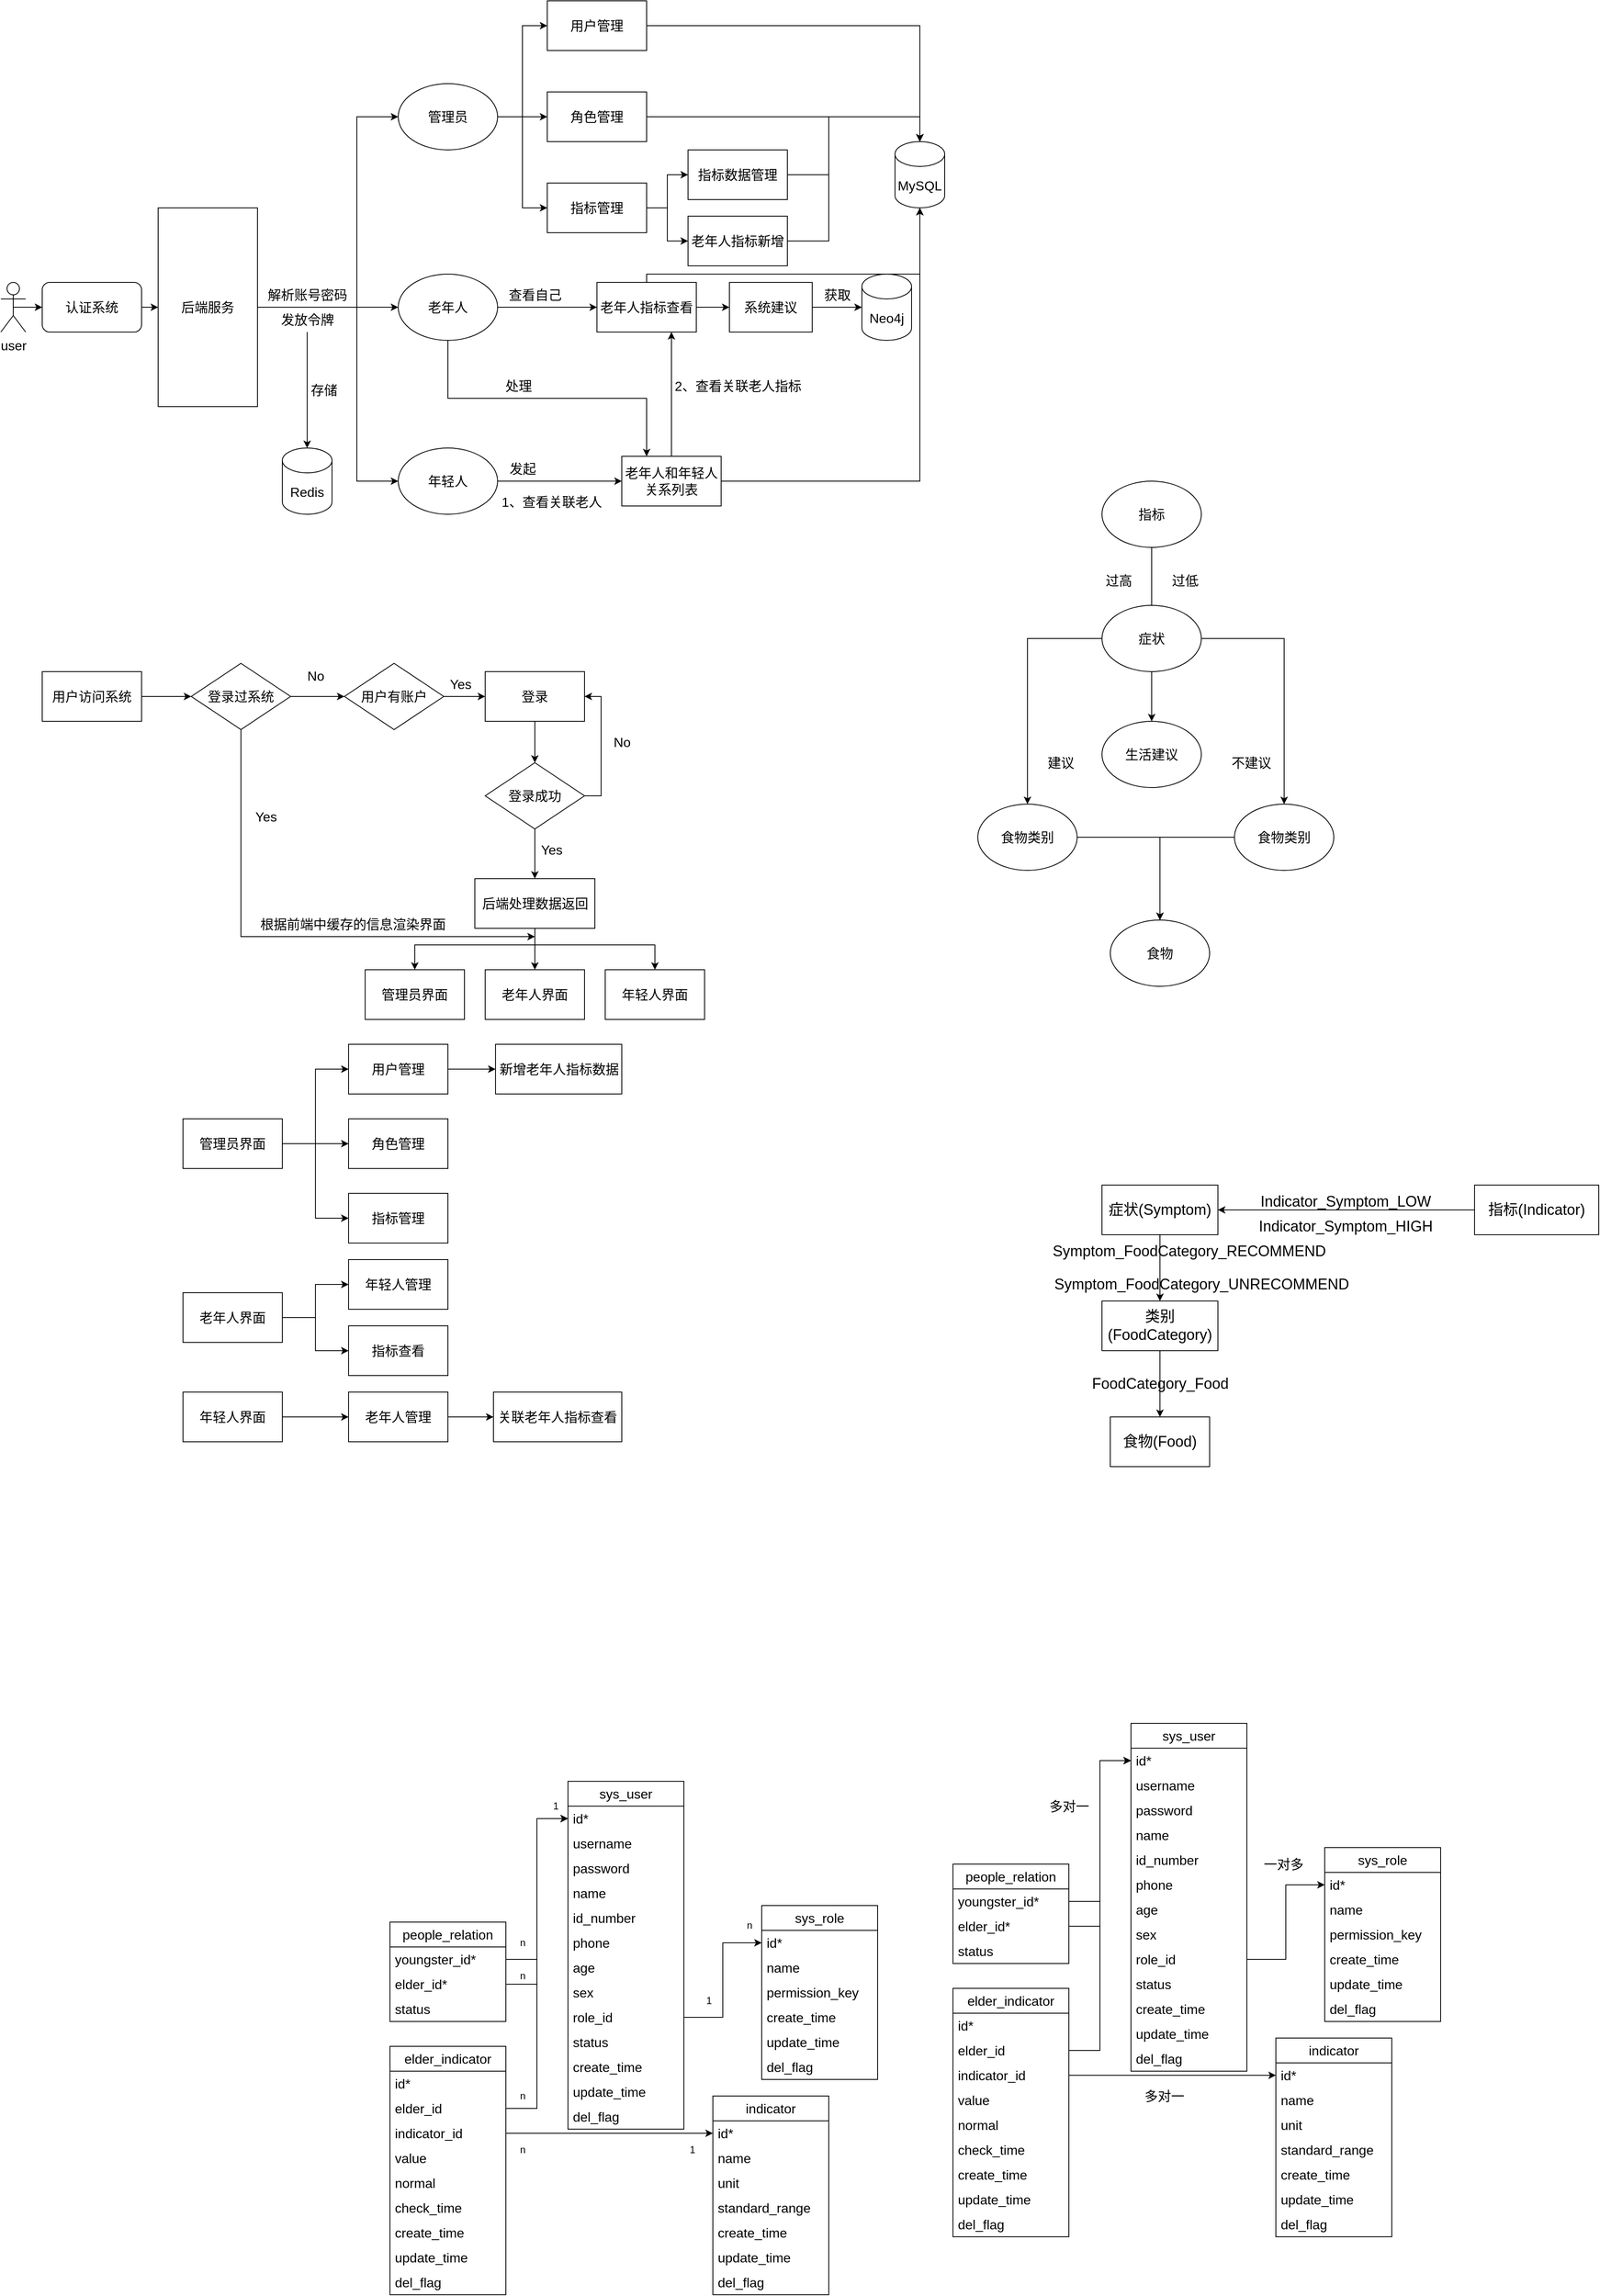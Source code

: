 <mxfile version="20.8.16" type="device"><diagram name="第 1 页" id="2JpuU_h6dfPRe3Scw_0U"><mxGraphModel dx="3056" dy="1836" grid="1" gridSize="10" guides="1" tooltips="1" connect="1" arrows="1" fold="1" page="1" pageScale="1" pageWidth="827" pageHeight="1169" math="0" shadow="0"><root><mxCell id="0"/><mxCell id="1" parent="0"/><mxCell id="zKqz5w7tYS1pWk3Ui5z1-3" value="" style="edgeStyle=orthogonalEdgeStyle;rounded=0;orthogonalLoop=1;jettySize=auto;html=1;fontSize=18;" parent="1" source="zKqz5w7tYS1pWk3Ui5z1-1" target="zKqz5w7tYS1pWk3Ui5z1-2" edge="1"><mxGeometry relative="1" as="geometry"/></mxCell><mxCell id="zKqz5w7tYS1pWk3Ui5z1-1" value="&lt;font style=&quot;font-size: 18px;&quot;&gt;指标(Indicator)&lt;/font&gt;" style="rounded=0;whiteSpace=wrap;html=1;" parent="1" vertex="1"><mxGeometry x="570" y="290" width="150" height="60" as="geometry"/></mxCell><mxCell id="zKqz5w7tYS1pWk3Ui5z1-5" value="" style="edgeStyle=orthogonalEdgeStyle;rounded=0;orthogonalLoop=1;jettySize=auto;html=1;fontSize=18;" parent="1" source="zKqz5w7tYS1pWk3Ui5z1-2" target="zKqz5w7tYS1pWk3Ui5z1-4" edge="1"><mxGeometry relative="1" as="geometry"/></mxCell><mxCell id="zKqz5w7tYS1pWk3Ui5z1-2" value="&lt;span style=&quot;font-size: 18px;&quot;&gt;症状(Symptom)&lt;/span&gt;" style="rounded=0;whiteSpace=wrap;html=1;" parent="1" vertex="1"><mxGeometry x="120" y="290" width="140" height="60" as="geometry"/></mxCell><mxCell id="zKqz5w7tYS1pWk3Ui5z1-7" value="" style="edgeStyle=orthogonalEdgeStyle;rounded=0;orthogonalLoop=1;jettySize=auto;html=1;fontSize=18;" parent="1" source="zKqz5w7tYS1pWk3Ui5z1-4" target="zKqz5w7tYS1pWk3Ui5z1-6" edge="1"><mxGeometry relative="1" as="geometry"/></mxCell><mxCell id="zKqz5w7tYS1pWk3Ui5z1-4" value="&lt;span style=&quot;font-size: 18px;&quot;&gt;类别(FoodCategory)&lt;/span&gt;" style="rounded=0;whiteSpace=wrap;html=1;" parent="1" vertex="1"><mxGeometry x="120" y="430" width="140" height="60" as="geometry"/></mxCell><mxCell id="zKqz5w7tYS1pWk3Ui5z1-6" value="&lt;span style=&quot;font-size: 18px;&quot;&gt;食物(Food)&lt;/span&gt;" style="rounded=0;whiteSpace=wrap;html=1;" parent="1" vertex="1"><mxGeometry x="130" y="570" width="120" height="60" as="geometry"/></mxCell><mxCell id="zKqz5w7tYS1pWk3Ui5z1-8" value="Indicator_Symptom_LOW" style="text;html=1;align=center;verticalAlign=middle;resizable=0;points=[];autosize=1;strokeColor=none;fillColor=none;fontSize=18;" parent="1" vertex="1"><mxGeometry x="299" y="290" width="230" height="40" as="geometry"/></mxCell><mxCell id="zKqz5w7tYS1pWk3Ui5z1-9" value="Symptom_FoodCategory_RECOMMEND" style="text;html=1;align=center;verticalAlign=middle;resizable=0;points=[];autosize=1;strokeColor=none;fillColor=none;fontSize=18;" parent="1" vertex="1"><mxGeometry x="50" y="350" width="350" height="40" as="geometry"/></mxCell><mxCell id="zKqz5w7tYS1pWk3Ui5z1-10" value="FoodCategory_Food" style="text;html=1;align=center;verticalAlign=middle;resizable=0;points=[];autosize=1;strokeColor=none;fillColor=none;fontSize=18;" parent="1" vertex="1"><mxGeometry x="95" y="510" width="190" height="40" as="geometry"/></mxCell><mxCell id="AnLpoxKYx4njOwyI3EO4-1" value="Indicator_Symptom_HIGH" style="text;html=1;align=center;verticalAlign=middle;resizable=0;points=[];autosize=1;strokeColor=none;fillColor=none;fontSize=18;" parent="1" vertex="1"><mxGeometry x="299" y="320" width="230" height="40" as="geometry"/></mxCell><mxCell id="AnLpoxKYx4njOwyI3EO4-2" value="Symptom_FoodCategory_UNRECOMMEND" style="text;html=1;align=center;verticalAlign=middle;resizable=0;points=[];autosize=1;strokeColor=none;fillColor=none;fontSize=18;" parent="1" vertex="1"><mxGeometry x="50" y="390" width="380" height="40" as="geometry"/></mxCell><mxCell id="p2l315SM1uLFqN5Jc6eg-1" value="&lt;font style=&quot;font-size: 16px;&quot;&gt;sys_user&lt;/font&gt;" style="swimlane;fontStyle=0;childLayout=stackLayout;horizontal=1;startSize=30;horizontalStack=0;resizeParent=1;resizeParentMax=0;resizeLast=0;collapsible=1;marginBottom=0;whiteSpace=wrap;html=1;" parent="1" vertex="1"><mxGeometry x="155" y="940" width="140" height="420" as="geometry"/></mxCell><mxCell id="p2l315SM1uLFqN5Jc6eg-2" value="&lt;font style=&quot;font-size: 16px;&quot;&gt;id*&lt;/font&gt;" style="text;strokeColor=none;fillColor=none;align=left;verticalAlign=middle;spacingLeft=4;spacingRight=4;overflow=hidden;points=[[0,0.5],[1,0.5]];portConstraint=eastwest;rotatable=0;whiteSpace=wrap;html=1;" parent="p2l315SM1uLFqN5Jc6eg-1" vertex="1"><mxGeometry y="30" width="140" height="30" as="geometry"/></mxCell><mxCell id="p2l315SM1uLFqN5Jc6eg-3" value="&lt;font style=&quot;font-size: 16px;&quot;&gt;username&lt;/font&gt;" style="text;strokeColor=none;fillColor=none;align=left;verticalAlign=middle;spacingLeft=4;spacingRight=4;overflow=hidden;points=[[0,0.5],[1,0.5]];portConstraint=eastwest;rotatable=0;whiteSpace=wrap;html=1;" parent="p2l315SM1uLFqN5Jc6eg-1" vertex="1"><mxGeometry y="60" width="140" height="30" as="geometry"/></mxCell><mxCell id="p2l315SM1uLFqN5Jc6eg-4" value="&lt;font style=&quot;font-size: 16px;&quot;&gt;password&lt;/font&gt;" style="text;strokeColor=none;fillColor=none;align=left;verticalAlign=middle;spacingLeft=4;spacingRight=4;overflow=hidden;points=[[0,0.5],[1,0.5]];portConstraint=eastwest;rotatable=0;whiteSpace=wrap;html=1;" parent="p2l315SM1uLFqN5Jc6eg-1" vertex="1"><mxGeometry y="90" width="140" height="30" as="geometry"/></mxCell><mxCell id="p2l315SM1uLFqN5Jc6eg-5" value="&lt;font style=&quot;font-size: 16px;&quot;&gt;name&lt;/font&gt;" style="text;strokeColor=none;fillColor=none;align=left;verticalAlign=middle;spacingLeft=4;spacingRight=4;overflow=hidden;points=[[0,0.5],[1,0.5]];portConstraint=eastwest;rotatable=0;whiteSpace=wrap;html=1;" parent="p2l315SM1uLFqN5Jc6eg-1" vertex="1"><mxGeometry y="120" width="140" height="30" as="geometry"/></mxCell><mxCell id="p2l315SM1uLFqN5Jc6eg-6" value="&lt;font style=&quot;font-size: 16px;&quot;&gt;id_number&lt;/font&gt;" style="text;strokeColor=none;fillColor=none;align=left;verticalAlign=middle;spacingLeft=4;spacingRight=4;overflow=hidden;points=[[0,0.5],[1,0.5]];portConstraint=eastwest;rotatable=0;whiteSpace=wrap;html=1;" parent="p2l315SM1uLFqN5Jc6eg-1" vertex="1"><mxGeometry y="150" width="140" height="30" as="geometry"/></mxCell><mxCell id="p2l315SM1uLFqN5Jc6eg-7" value="&lt;font style=&quot;font-size: 16px;&quot;&gt;phone&lt;/font&gt;" style="text;strokeColor=none;fillColor=none;align=left;verticalAlign=middle;spacingLeft=4;spacingRight=4;overflow=hidden;points=[[0,0.5],[1,0.5]];portConstraint=eastwest;rotatable=0;whiteSpace=wrap;html=1;" parent="p2l315SM1uLFqN5Jc6eg-1" vertex="1"><mxGeometry y="180" width="140" height="30" as="geometry"/></mxCell><mxCell id="p2l315SM1uLFqN5Jc6eg-8" value="&lt;font style=&quot;font-size: 16px;&quot;&gt;age&lt;/font&gt;" style="text;strokeColor=none;fillColor=none;align=left;verticalAlign=middle;spacingLeft=4;spacingRight=4;overflow=hidden;points=[[0,0.5],[1,0.5]];portConstraint=eastwest;rotatable=0;whiteSpace=wrap;html=1;" parent="p2l315SM1uLFqN5Jc6eg-1" vertex="1"><mxGeometry y="210" width="140" height="30" as="geometry"/></mxCell><mxCell id="p2l315SM1uLFqN5Jc6eg-9" value="&lt;font style=&quot;font-size: 16px;&quot;&gt;sex&lt;/font&gt;" style="text;strokeColor=none;fillColor=none;align=left;verticalAlign=middle;spacingLeft=4;spacingRight=4;overflow=hidden;points=[[0,0.5],[1,0.5]];portConstraint=eastwest;rotatable=0;whiteSpace=wrap;html=1;" parent="p2l315SM1uLFqN5Jc6eg-1" vertex="1"><mxGeometry y="240" width="140" height="30" as="geometry"/></mxCell><mxCell id="p2l315SM1uLFqN5Jc6eg-10" value="&lt;font style=&quot;font-size: 16px;&quot;&gt;role_id&lt;/font&gt;" style="text;strokeColor=none;fillColor=none;align=left;verticalAlign=middle;spacingLeft=4;spacingRight=4;overflow=hidden;points=[[0,0.5],[1,0.5]];portConstraint=eastwest;rotatable=0;whiteSpace=wrap;html=1;" parent="p2l315SM1uLFqN5Jc6eg-1" vertex="1"><mxGeometry y="270" width="140" height="30" as="geometry"/></mxCell><mxCell id="p2l315SM1uLFqN5Jc6eg-11" value="&lt;font style=&quot;font-size: 16px;&quot;&gt;status&lt;/font&gt;" style="text;strokeColor=none;fillColor=none;align=left;verticalAlign=middle;spacingLeft=4;spacingRight=4;overflow=hidden;points=[[0,0.5],[1,0.5]];portConstraint=eastwest;rotatable=0;whiteSpace=wrap;html=1;" parent="p2l315SM1uLFqN5Jc6eg-1" vertex="1"><mxGeometry y="300" width="140" height="30" as="geometry"/></mxCell><mxCell id="p2l315SM1uLFqN5Jc6eg-12" value="&lt;font style=&quot;font-size: 16px;&quot;&gt;create_time&lt;/font&gt;" style="text;strokeColor=none;fillColor=none;align=left;verticalAlign=middle;spacingLeft=4;spacingRight=4;overflow=hidden;points=[[0,0.5],[1,0.5]];portConstraint=eastwest;rotatable=0;whiteSpace=wrap;html=1;" parent="p2l315SM1uLFqN5Jc6eg-1" vertex="1"><mxGeometry y="330" width="140" height="30" as="geometry"/></mxCell><mxCell id="p2l315SM1uLFqN5Jc6eg-13" value="&lt;font style=&quot;font-size: 16px;&quot;&gt;update_time&lt;/font&gt;" style="text;strokeColor=none;fillColor=none;align=left;verticalAlign=middle;spacingLeft=4;spacingRight=4;overflow=hidden;points=[[0,0.5],[1,0.5]];portConstraint=eastwest;rotatable=0;whiteSpace=wrap;html=1;" parent="p2l315SM1uLFqN5Jc6eg-1" vertex="1"><mxGeometry y="360" width="140" height="30" as="geometry"/></mxCell><mxCell id="p2l315SM1uLFqN5Jc6eg-14" value="&lt;font style=&quot;font-size: 16px;&quot;&gt;del_flag&lt;/font&gt;" style="text;strokeColor=none;fillColor=none;align=left;verticalAlign=middle;spacingLeft=4;spacingRight=4;overflow=hidden;points=[[0,0.5],[1,0.5]];portConstraint=eastwest;rotatable=0;whiteSpace=wrap;html=1;" parent="p2l315SM1uLFqN5Jc6eg-1" vertex="1"><mxGeometry y="390" width="140" height="30" as="geometry"/></mxCell><mxCell id="p2l315SM1uLFqN5Jc6eg-15" value="&lt;font style=&quot;font-size: 16px;&quot;&gt;sys_role&lt;/font&gt;" style="swimlane;fontStyle=0;childLayout=stackLayout;horizontal=1;startSize=30;horizontalStack=0;resizeParent=1;resizeParentMax=0;resizeLast=0;collapsible=1;marginBottom=0;whiteSpace=wrap;html=1;" parent="1" vertex="1"><mxGeometry x="389" y="1090" width="140" height="210" as="geometry"/></mxCell><mxCell id="p2l315SM1uLFqN5Jc6eg-16" value="&lt;font style=&quot;font-size: 16px;&quot;&gt;id*&lt;/font&gt;" style="text;strokeColor=none;fillColor=none;align=left;verticalAlign=middle;spacingLeft=4;spacingRight=4;overflow=hidden;points=[[0,0.5],[1,0.5]];portConstraint=eastwest;rotatable=0;whiteSpace=wrap;html=1;" parent="p2l315SM1uLFqN5Jc6eg-15" vertex="1"><mxGeometry y="30" width="140" height="30" as="geometry"/></mxCell><mxCell id="p2l315SM1uLFqN5Jc6eg-19" value="&lt;font style=&quot;font-size: 16px;&quot;&gt;name&lt;/font&gt;" style="text;strokeColor=none;fillColor=none;align=left;verticalAlign=middle;spacingLeft=4;spacingRight=4;overflow=hidden;points=[[0,0.5],[1,0.5]];portConstraint=eastwest;rotatable=0;whiteSpace=wrap;html=1;" parent="p2l315SM1uLFqN5Jc6eg-15" vertex="1"><mxGeometry y="60" width="140" height="30" as="geometry"/></mxCell><mxCell id="p2l315SM1uLFqN5Jc6eg-25" value="&lt;font style=&quot;font-size: 16px;&quot;&gt;permission_key&lt;/font&gt;" style="text;strokeColor=none;fillColor=none;align=left;verticalAlign=middle;spacingLeft=4;spacingRight=4;overflow=hidden;points=[[0,0.5],[1,0.5]];portConstraint=eastwest;rotatable=0;whiteSpace=wrap;html=1;" parent="p2l315SM1uLFqN5Jc6eg-15" vertex="1"><mxGeometry y="90" width="140" height="30" as="geometry"/></mxCell><mxCell id="p2l315SM1uLFqN5Jc6eg-26" value="&lt;font style=&quot;font-size: 16px;&quot;&gt;create_time&lt;/font&gt;" style="text;strokeColor=none;fillColor=none;align=left;verticalAlign=middle;spacingLeft=4;spacingRight=4;overflow=hidden;points=[[0,0.5],[1,0.5]];portConstraint=eastwest;rotatable=0;whiteSpace=wrap;html=1;" parent="p2l315SM1uLFqN5Jc6eg-15" vertex="1"><mxGeometry y="120" width="140" height="30" as="geometry"/></mxCell><mxCell id="p2l315SM1uLFqN5Jc6eg-27" value="&lt;font style=&quot;font-size: 16px;&quot;&gt;update_time&lt;/font&gt;" style="text;strokeColor=none;fillColor=none;align=left;verticalAlign=middle;spacingLeft=4;spacingRight=4;overflow=hidden;points=[[0,0.5],[1,0.5]];portConstraint=eastwest;rotatable=0;whiteSpace=wrap;html=1;" parent="p2l315SM1uLFqN5Jc6eg-15" vertex="1"><mxGeometry y="150" width="140" height="30" as="geometry"/></mxCell><mxCell id="p2l315SM1uLFqN5Jc6eg-28" value="&lt;font style=&quot;font-size: 16px;&quot;&gt;del_flag&lt;/font&gt;" style="text;strokeColor=none;fillColor=none;align=left;verticalAlign=middle;spacingLeft=4;spacingRight=4;overflow=hidden;points=[[0,0.5],[1,0.5]];portConstraint=eastwest;rotatable=0;whiteSpace=wrap;html=1;" parent="p2l315SM1uLFqN5Jc6eg-15" vertex="1"><mxGeometry y="180" width="140" height="30" as="geometry"/></mxCell><mxCell id="p2l315SM1uLFqN5Jc6eg-29" style="edgeStyle=orthogonalEdgeStyle;rounded=0;orthogonalLoop=1;jettySize=auto;html=1;fontSize=18;" parent="1" source="p2l315SM1uLFqN5Jc6eg-10" target="p2l315SM1uLFqN5Jc6eg-16" edge="1"><mxGeometry relative="1" as="geometry"/></mxCell><mxCell id="p2l315SM1uLFqN5Jc6eg-30" value="&lt;font style=&quot;font-size: 16px;&quot;&gt;people_relation&lt;/font&gt;" style="swimlane;fontStyle=0;childLayout=stackLayout;horizontal=1;startSize=30;horizontalStack=0;resizeParent=1;resizeParentMax=0;resizeLast=0;collapsible=1;marginBottom=0;whiteSpace=wrap;html=1;" parent="1" vertex="1"><mxGeometry x="-60" y="1110" width="140" height="120" as="geometry"/></mxCell><mxCell id="p2l315SM1uLFqN5Jc6eg-31" value="&lt;font style=&quot;font-size: 16px;&quot;&gt;youngster_id*&lt;/font&gt;" style="text;strokeColor=none;fillColor=none;align=left;verticalAlign=middle;spacingLeft=4;spacingRight=4;overflow=hidden;points=[[0,0.5],[1,0.5]];portConstraint=eastwest;rotatable=0;whiteSpace=wrap;html=1;" parent="p2l315SM1uLFqN5Jc6eg-30" vertex="1"><mxGeometry y="30" width="140" height="30" as="geometry"/></mxCell><mxCell id="p2l315SM1uLFqN5Jc6eg-32" value="&lt;font style=&quot;font-size: 16px;&quot;&gt;elder_id*&lt;/font&gt;" style="text;strokeColor=none;fillColor=none;align=left;verticalAlign=middle;spacingLeft=4;spacingRight=4;overflow=hidden;points=[[0,0.5],[1,0.5]];portConstraint=eastwest;rotatable=0;whiteSpace=wrap;html=1;" parent="p2l315SM1uLFqN5Jc6eg-30" vertex="1"><mxGeometry y="60" width="140" height="30" as="geometry"/></mxCell><mxCell id="p2l315SM1uLFqN5Jc6eg-33" value="&lt;font style=&quot;font-size: 16px;&quot;&gt;status&lt;/font&gt;" style="text;strokeColor=none;fillColor=none;align=left;verticalAlign=middle;spacingLeft=4;spacingRight=4;overflow=hidden;points=[[0,0.5],[1,0.5]];portConstraint=eastwest;rotatable=0;whiteSpace=wrap;html=1;" parent="p2l315SM1uLFqN5Jc6eg-30" vertex="1"><mxGeometry y="90" width="140" height="30" as="geometry"/></mxCell><mxCell id="p2l315SM1uLFqN5Jc6eg-37" style="edgeStyle=orthogonalEdgeStyle;rounded=0;orthogonalLoop=1;jettySize=auto;html=1;fontSize=18;" parent="1" source="p2l315SM1uLFqN5Jc6eg-31" target="p2l315SM1uLFqN5Jc6eg-2" edge="1"><mxGeometry relative="1" as="geometry"/></mxCell><mxCell id="p2l315SM1uLFqN5Jc6eg-38" style="edgeStyle=orthogonalEdgeStyle;rounded=0;orthogonalLoop=1;jettySize=auto;html=1;entryX=0;entryY=0.5;entryDx=0;entryDy=0;fontSize=18;" parent="1" source="p2l315SM1uLFqN5Jc6eg-32" target="p2l315SM1uLFqN5Jc6eg-2" edge="1"><mxGeometry relative="1" as="geometry"/></mxCell><mxCell id="p2l315SM1uLFqN5Jc6eg-39" value="&lt;font style=&quot;font-size: 16px;&quot;&gt;indicator&lt;/font&gt;" style="swimlane;fontStyle=0;childLayout=stackLayout;horizontal=1;startSize=30;horizontalStack=0;resizeParent=1;resizeParentMax=0;resizeLast=0;collapsible=1;marginBottom=0;whiteSpace=wrap;html=1;" parent="1" vertex="1"><mxGeometry x="330" y="1320" width="140" height="240" as="geometry"/></mxCell><mxCell id="p2l315SM1uLFqN5Jc6eg-40" value="&lt;font style=&quot;font-size: 16px;&quot;&gt;id*&lt;/font&gt;" style="text;strokeColor=none;fillColor=none;align=left;verticalAlign=middle;spacingLeft=4;spacingRight=4;overflow=hidden;points=[[0,0.5],[1,0.5]];portConstraint=eastwest;rotatable=0;whiteSpace=wrap;html=1;" parent="p2l315SM1uLFqN5Jc6eg-39" vertex="1"><mxGeometry y="30" width="140" height="30" as="geometry"/></mxCell><mxCell id="p2l315SM1uLFqN5Jc6eg-41" value="&lt;font style=&quot;font-size: 16px;&quot;&gt;name&lt;/font&gt;" style="text;strokeColor=none;fillColor=none;align=left;verticalAlign=middle;spacingLeft=4;spacingRight=4;overflow=hidden;points=[[0,0.5],[1,0.5]];portConstraint=eastwest;rotatable=0;whiteSpace=wrap;html=1;" parent="p2l315SM1uLFqN5Jc6eg-39" vertex="1"><mxGeometry y="60" width="140" height="30" as="geometry"/></mxCell><mxCell id="p2l315SM1uLFqN5Jc6eg-42" value="&lt;font style=&quot;font-size: 16px;&quot;&gt;unit&lt;/font&gt;" style="text;strokeColor=none;fillColor=none;align=left;verticalAlign=middle;spacingLeft=4;spacingRight=4;overflow=hidden;points=[[0,0.5],[1,0.5]];portConstraint=eastwest;rotatable=0;whiteSpace=wrap;html=1;" parent="p2l315SM1uLFqN5Jc6eg-39" vertex="1"><mxGeometry y="90" width="140" height="30" as="geometry"/></mxCell><mxCell id="p2l315SM1uLFqN5Jc6eg-46" value="&lt;font style=&quot;font-size: 16px;&quot;&gt;standard_range&lt;/font&gt;" style="text;strokeColor=none;fillColor=none;align=left;verticalAlign=middle;spacingLeft=4;spacingRight=4;overflow=hidden;points=[[0,0.5],[1,0.5]];portConstraint=eastwest;rotatable=0;whiteSpace=wrap;html=1;" parent="p2l315SM1uLFqN5Jc6eg-39" vertex="1"><mxGeometry y="120" width="140" height="30" as="geometry"/></mxCell><mxCell id="p2l315SM1uLFqN5Jc6eg-43" value="&lt;font style=&quot;font-size: 16px;&quot;&gt;create_time&lt;/font&gt;" style="text;strokeColor=none;fillColor=none;align=left;verticalAlign=middle;spacingLeft=4;spacingRight=4;overflow=hidden;points=[[0,0.5],[1,0.5]];portConstraint=eastwest;rotatable=0;whiteSpace=wrap;html=1;" parent="p2l315SM1uLFqN5Jc6eg-39" vertex="1"><mxGeometry y="150" width="140" height="30" as="geometry"/></mxCell><mxCell id="p2l315SM1uLFqN5Jc6eg-44" value="&lt;font style=&quot;font-size: 16px;&quot;&gt;update_time&lt;/font&gt;" style="text;strokeColor=none;fillColor=none;align=left;verticalAlign=middle;spacingLeft=4;spacingRight=4;overflow=hidden;points=[[0,0.5],[1,0.5]];portConstraint=eastwest;rotatable=0;whiteSpace=wrap;html=1;" parent="p2l315SM1uLFqN5Jc6eg-39" vertex="1"><mxGeometry y="180" width="140" height="30" as="geometry"/></mxCell><mxCell id="p2l315SM1uLFqN5Jc6eg-45" value="&lt;font style=&quot;font-size: 16px;&quot;&gt;del_flag&lt;/font&gt;" style="text;strokeColor=none;fillColor=none;align=left;verticalAlign=middle;spacingLeft=4;spacingRight=4;overflow=hidden;points=[[0,0.5],[1,0.5]];portConstraint=eastwest;rotatable=0;whiteSpace=wrap;html=1;" parent="p2l315SM1uLFqN5Jc6eg-39" vertex="1"><mxGeometry y="210" width="140" height="30" as="geometry"/></mxCell><mxCell id="p2l315SM1uLFqN5Jc6eg-47" value="&lt;font style=&quot;font-size: 16px;&quot;&gt;elder_indicator&lt;/font&gt;" style="swimlane;fontStyle=0;childLayout=stackLayout;horizontal=1;startSize=30;horizontalStack=0;resizeParent=1;resizeParentMax=0;resizeLast=0;collapsible=1;marginBottom=0;whiteSpace=wrap;html=1;" parent="1" vertex="1"><mxGeometry x="-60" y="1260" width="140" height="300" as="geometry"/></mxCell><mxCell id="p2l315SM1uLFqN5Jc6eg-48" value="&lt;font style=&quot;font-size: 16px;&quot;&gt;id*&lt;/font&gt;" style="text;strokeColor=none;fillColor=none;align=left;verticalAlign=middle;spacingLeft=4;spacingRight=4;overflow=hidden;points=[[0,0.5],[1,0.5]];portConstraint=eastwest;rotatable=0;whiteSpace=wrap;html=1;" parent="p2l315SM1uLFqN5Jc6eg-47" vertex="1"><mxGeometry y="30" width="140" height="30" as="geometry"/></mxCell><mxCell id="p2l315SM1uLFqN5Jc6eg-56" value="&lt;font style=&quot;font-size: 16px;&quot;&gt;elder_id&lt;/font&gt;" style="text;strokeColor=none;fillColor=none;align=left;verticalAlign=middle;spacingLeft=4;spacingRight=4;overflow=hidden;points=[[0,0.5],[1,0.5]];portConstraint=eastwest;rotatable=0;whiteSpace=wrap;html=1;" parent="p2l315SM1uLFqN5Jc6eg-47" vertex="1"><mxGeometry y="60" width="140" height="30" as="geometry"/></mxCell><mxCell id="p2l315SM1uLFqN5Jc6eg-49" value="&lt;font style=&quot;font-size: 16px;&quot;&gt;indicator_id&lt;/font&gt;" style="text;strokeColor=none;fillColor=none;align=left;verticalAlign=middle;spacingLeft=4;spacingRight=4;overflow=hidden;points=[[0,0.5],[1,0.5]];portConstraint=eastwest;rotatable=0;whiteSpace=wrap;html=1;" parent="p2l315SM1uLFqN5Jc6eg-47" vertex="1"><mxGeometry y="90" width="140" height="30" as="geometry"/></mxCell><mxCell id="p2l315SM1uLFqN5Jc6eg-50" value="&lt;font style=&quot;font-size: 16px;&quot;&gt;value&lt;/font&gt;" style="text;strokeColor=none;fillColor=none;align=left;verticalAlign=middle;spacingLeft=4;spacingRight=4;overflow=hidden;points=[[0,0.5],[1,0.5]];portConstraint=eastwest;rotatable=0;whiteSpace=wrap;html=1;" parent="p2l315SM1uLFqN5Jc6eg-47" vertex="1"><mxGeometry y="120" width="140" height="30" as="geometry"/></mxCell><mxCell id="p2l315SM1uLFqN5Jc6eg-59" value="&lt;font style=&quot;font-size: 16px;&quot;&gt;normal&lt;/font&gt;" style="text;strokeColor=none;fillColor=none;align=left;verticalAlign=middle;spacingLeft=4;spacingRight=4;overflow=hidden;points=[[0,0.5],[1,0.5]];portConstraint=eastwest;rotatable=0;whiteSpace=wrap;html=1;" parent="p2l315SM1uLFqN5Jc6eg-47" vertex="1"><mxGeometry y="150" width="140" height="30" as="geometry"/></mxCell><mxCell id="p2l315SM1uLFqN5Jc6eg-51" value="&lt;font style=&quot;font-size: 16px;&quot;&gt;check_time&lt;/font&gt;" style="text;strokeColor=none;fillColor=none;align=left;verticalAlign=middle;spacingLeft=4;spacingRight=4;overflow=hidden;points=[[0,0.5],[1,0.5]];portConstraint=eastwest;rotatable=0;whiteSpace=wrap;html=1;" parent="p2l315SM1uLFqN5Jc6eg-47" vertex="1"><mxGeometry y="180" width="140" height="30" as="geometry"/></mxCell><mxCell id="p2l315SM1uLFqN5Jc6eg-52" value="&lt;font style=&quot;font-size: 16px;&quot;&gt;create_time&lt;/font&gt;" style="text;strokeColor=none;fillColor=none;align=left;verticalAlign=middle;spacingLeft=4;spacingRight=4;overflow=hidden;points=[[0,0.5],[1,0.5]];portConstraint=eastwest;rotatable=0;whiteSpace=wrap;html=1;" parent="p2l315SM1uLFqN5Jc6eg-47" vertex="1"><mxGeometry y="210" width="140" height="30" as="geometry"/></mxCell><mxCell id="p2l315SM1uLFqN5Jc6eg-53" value="&lt;font style=&quot;font-size: 16px;&quot;&gt;update_time&lt;/font&gt;" style="text;strokeColor=none;fillColor=none;align=left;verticalAlign=middle;spacingLeft=4;spacingRight=4;overflow=hidden;points=[[0,0.5],[1,0.5]];portConstraint=eastwest;rotatable=0;whiteSpace=wrap;html=1;" parent="p2l315SM1uLFqN5Jc6eg-47" vertex="1"><mxGeometry y="240" width="140" height="30" as="geometry"/></mxCell><mxCell id="p2l315SM1uLFqN5Jc6eg-54" value="&lt;font style=&quot;font-size: 16px;&quot;&gt;del_flag&lt;/font&gt;" style="text;strokeColor=none;fillColor=none;align=left;verticalAlign=middle;spacingLeft=4;spacingRight=4;overflow=hidden;points=[[0,0.5],[1,0.5]];portConstraint=eastwest;rotatable=0;whiteSpace=wrap;html=1;" parent="p2l315SM1uLFqN5Jc6eg-47" vertex="1"><mxGeometry y="270" width="140" height="30" as="geometry"/></mxCell><mxCell id="p2l315SM1uLFqN5Jc6eg-57" style="edgeStyle=orthogonalEdgeStyle;rounded=0;orthogonalLoop=1;jettySize=auto;html=1;entryX=0;entryY=0.5;entryDx=0;entryDy=0;fontSize=18;" parent="1" source="p2l315SM1uLFqN5Jc6eg-56" target="p2l315SM1uLFqN5Jc6eg-2" edge="1"><mxGeometry relative="1" as="geometry"/></mxCell><mxCell id="p2l315SM1uLFqN5Jc6eg-58" style="edgeStyle=orthogonalEdgeStyle;rounded=0;orthogonalLoop=1;jettySize=auto;html=1;fontSize=18;" parent="1" source="p2l315SM1uLFqN5Jc6eg-49" target="p2l315SM1uLFqN5Jc6eg-40" edge="1"><mxGeometry relative="1" as="geometry"/></mxCell><mxCell id="p2l315SM1uLFqN5Jc6eg-63" style="edgeStyle=orthogonalEdgeStyle;rounded=0;orthogonalLoop=1;jettySize=auto;html=1;entryX=0.5;entryY=0;entryDx=0;entryDy=0;fontSize=18;" parent="1" source="p2l315SM1uLFqN5Jc6eg-60" edge="1"><mxGeometry relative="1" as="geometry"><mxPoint x="180" y="-350" as="targetPoint"/></mxGeometry></mxCell><mxCell id="p2l315SM1uLFqN5Jc6eg-60" value="&lt;font style=&quot;font-size: 16px;&quot;&gt;指标&lt;/font&gt;" style="ellipse;whiteSpace=wrap;html=1;fontSize=18;" parent="1" vertex="1"><mxGeometry x="120" y="-560" width="120" height="80" as="geometry"/></mxCell><mxCell id="p2l315SM1uLFqN5Jc6eg-67" value="" style="edgeStyle=orthogonalEdgeStyle;rounded=0;orthogonalLoop=1;jettySize=auto;html=1;fontSize=18;" parent="1" source="p2l315SM1uLFqN5Jc6eg-62" target="p2l315SM1uLFqN5Jc6eg-66" edge="1"><mxGeometry relative="1" as="geometry"/></mxCell><mxCell id="p2l315SM1uLFqN5Jc6eg-70" style="edgeStyle=orthogonalEdgeStyle;rounded=0;orthogonalLoop=1;jettySize=auto;html=1;fontSize=18;" parent="1" source="p2l315SM1uLFqN5Jc6eg-62" target="p2l315SM1uLFqN5Jc6eg-69" edge="1"><mxGeometry relative="1" as="geometry"/></mxCell><mxCell id="p2l315SM1uLFqN5Jc6eg-76" style="edgeStyle=orthogonalEdgeStyle;rounded=0;orthogonalLoop=1;jettySize=auto;html=1;fontSize=18;" parent="1" source="p2l315SM1uLFqN5Jc6eg-62" target="p2l315SM1uLFqN5Jc6eg-75" edge="1"><mxGeometry relative="1" as="geometry"/></mxCell><mxCell id="p2l315SM1uLFqN5Jc6eg-62" value="&lt;font style=&quot;font-size: 16px;&quot;&gt;症状&lt;/font&gt;" style="ellipse;whiteSpace=wrap;html=1;fontSize=18;" parent="1" vertex="1"><mxGeometry x="120" y="-410" width="120" height="80" as="geometry"/></mxCell><mxCell id="p2l315SM1uLFqN5Jc6eg-64" value="&lt;font style=&quot;font-size: 16px;&quot;&gt;过低&lt;/font&gt;" style="text;html=1;align=center;verticalAlign=middle;resizable=0;points=[];autosize=1;strokeColor=none;fillColor=none;fontSize=18;" parent="1" vertex="1"><mxGeometry x="190" y="-460" width="60" height="40" as="geometry"/></mxCell><mxCell id="p2l315SM1uLFqN5Jc6eg-65" value="&lt;font style=&quot;font-size: 16px;&quot;&gt;过高&lt;/font&gt;" style="text;html=1;align=center;verticalAlign=middle;resizable=0;points=[];autosize=1;strokeColor=none;fillColor=none;fontSize=18;" parent="1" vertex="1"><mxGeometry x="110" y="-460" width="60" height="40" as="geometry"/></mxCell><mxCell id="p2l315SM1uLFqN5Jc6eg-73" style="edgeStyle=orthogonalEdgeStyle;rounded=0;orthogonalLoop=1;jettySize=auto;html=1;entryX=0.5;entryY=0;entryDx=0;entryDy=0;fontSize=18;" parent="1" source="p2l315SM1uLFqN5Jc6eg-66" target="p2l315SM1uLFqN5Jc6eg-72" edge="1"><mxGeometry relative="1" as="geometry"/></mxCell><mxCell id="p2l315SM1uLFqN5Jc6eg-66" value="&lt;font style=&quot;font-size: 16px;&quot;&gt;食物类别&lt;/font&gt;" style="ellipse;whiteSpace=wrap;html=1;fontSize=18;" parent="1" vertex="1"><mxGeometry x="-30" y="-170" width="120" height="80" as="geometry"/></mxCell><mxCell id="p2l315SM1uLFqN5Jc6eg-68" value="&lt;font style=&quot;font-size: 16px;&quot;&gt;建议&lt;/font&gt;" style="text;html=1;align=center;verticalAlign=middle;resizable=0;points=[];autosize=1;strokeColor=none;fillColor=none;fontSize=18;" parent="1" vertex="1"><mxGeometry x="40" y="-240" width="60" height="40" as="geometry"/></mxCell><mxCell id="p2l315SM1uLFqN5Jc6eg-74" style="edgeStyle=orthogonalEdgeStyle;rounded=0;orthogonalLoop=1;jettySize=auto;html=1;fontSize=18;" parent="1" source="p2l315SM1uLFqN5Jc6eg-69" target="p2l315SM1uLFqN5Jc6eg-72" edge="1"><mxGeometry relative="1" as="geometry"/></mxCell><mxCell id="p2l315SM1uLFqN5Jc6eg-69" value="&lt;font style=&quot;font-size: 16px;&quot;&gt;食物类别&lt;/font&gt;" style="ellipse;whiteSpace=wrap;html=1;fontSize=18;" parent="1" vertex="1"><mxGeometry x="280" y="-170" width="120" height="80" as="geometry"/></mxCell><mxCell id="p2l315SM1uLFqN5Jc6eg-71" value="&lt;font style=&quot;font-size: 16px;&quot;&gt;不建议&lt;/font&gt;" style="text;html=1;align=center;verticalAlign=middle;resizable=0;points=[];autosize=1;strokeColor=none;fillColor=none;fontSize=18;" parent="1" vertex="1"><mxGeometry x="265" y="-240" width="70" height="40" as="geometry"/></mxCell><mxCell id="p2l315SM1uLFqN5Jc6eg-72" value="&lt;font style=&quot;font-size: 16px;&quot;&gt;食物&lt;/font&gt;" style="ellipse;whiteSpace=wrap;html=1;fontSize=18;" parent="1" vertex="1"><mxGeometry x="130" y="-30" width="120" height="80" as="geometry"/></mxCell><mxCell id="p2l315SM1uLFqN5Jc6eg-75" value="&lt;font style=&quot;font-size: 16px;&quot;&gt;生活建议&lt;/font&gt;" style="ellipse;whiteSpace=wrap;html=1;fontSize=18;" parent="1" vertex="1"><mxGeometry x="120" y="-270" width="120" height="80" as="geometry"/></mxCell><mxCell id="TP2P8I9J7Es88SU5m2GG-1" value="&lt;font style=&quot;font-size: 16px;&quot;&gt;多对一&lt;/font&gt;" style="text;html=1;align=center;verticalAlign=middle;resizable=0;points=[];autosize=1;strokeColor=none;fillColor=none;" parent="1" vertex="1"><mxGeometry x="45" y="1025" width="70" height="30" as="geometry"/></mxCell><mxCell id="TP2P8I9J7Es88SU5m2GG-3" value="&lt;font style=&quot;font-size: 16px;&quot;&gt;一对多&lt;/font&gt;" style="text;html=1;align=center;verticalAlign=middle;resizable=0;points=[];autosize=1;strokeColor=none;fillColor=none;" parent="1" vertex="1"><mxGeometry x="304" y="1095" width="70" height="30" as="geometry"/></mxCell><mxCell id="TP2P8I9J7Es88SU5m2GG-4" value="&lt;font style=&quot;font-size: 16px;&quot;&gt;多对一&lt;/font&gt;" style="text;html=1;align=center;verticalAlign=middle;resizable=0;points=[];autosize=1;strokeColor=none;fillColor=none;" parent="1" vertex="1"><mxGeometry x="160" y="1375" width="70" height="30" as="geometry"/></mxCell><mxCell id="iz4ctmGwKM83VTtsBO-5-8" style="edgeStyle=orthogonalEdgeStyle;rounded=0;orthogonalLoop=1;jettySize=auto;html=1;entryX=0;entryY=0.5;entryDx=0;entryDy=0;fontSize=16;" parent="1" source="iz4ctmGwKM83VTtsBO-5-1" target="iz4ctmGwKM83VTtsBO-5-2" edge="1"><mxGeometry relative="1" as="geometry"/></mxCell><mxCell id="iz4ctmGwKM83VTtsBO-5-10" style="edgeStyle=orthogonalEdgeStyle;rounded=0;orthogonalLoop=1;jettySize=auto;html=1;entryX=0;entryY=0.5;entryDx=0;entryDy=0;fontSize=16;" parent="1" source="iz4ctmGwKM83VTtsBO-5-1" target="iz4ctmGwKM83VTtsBO-5-5" edge="1"><mxGeometry relative="1" as="geometry"/></mxCell><mxCell id="iz4ctmGwKM83VTtsBO-5-11" style="edgeStyle=orthogonalEdgeStyle;rounded=0;orthogonalLoop=1;jettySize=auto;html=1;entryX=0;entryY=0.5;entryDx=0;entryDy=0;fontSize=16;" parent="1" source="iz4ctmGwKM83VTtsBO-5-1" target="iz4ctmGwKM83VTtsBO-5-6" edge="1"><mxGeometry relative="1" as="geometry"/></mxCell><mxCell id="iz4ctmGwKM83VTtsBO-5-1" value="&lt;font style=&quot;font-size: 16px;&quot;&gt;管理员&lt;/font&gt;" style="ellipse;whiteSpace=wrap;html=1;" parent="1" vertex="1"><mxGeometry x="-730" y="-1040" width="120" height="80" as="geometry"/></mxCell><mxCell id="iz4ctmGwKM83VTtsBO-5-60" style="edgeStyle=orthogonalEdgeStyle;rounded=0;orthogonalLoop=1;jettySize=auto;html=1;entryX=0.5;entryY=0;entryDx=0;entryDy=0;entryPerimeter=0;fontSize=16;" parent="1" source="iz4ctmGwKM83VTtsBO-5-2" target="iz4ctmGwKM83VTtsBO-5-52" edge="1"><mxGeometry relative="1" as="geometry"/></mxCell><mxCell id="iz4ctmGwKM83VTtsBO-5-2" value="&lt;font style=&quot;font-size: 16px;&quot;&gt;用户管理&lt;/font&gt;" style="rounded=0;whiteSpace=wrap;html=1;" parent="1" vertex="1"><mxGeometry x="-550" y="-1140" width="120" height="60" as="geometry"/></mxCell><mxCell id="iz4ctmGwKM83VTtsBO-5-61" style="edgeStyle=orthogonalEdgeStyle;rounded=0;orthogonalLoop=1;jettySize=auto;html=1;entryX=0.5;entryY=0;entryDx=0;entryDy=0;entryPerimeter=0;fontSize=16;" parent="1" source="iz4ctmGwKM83VTtsBO-5-5" target="iz4ctmGwKM83VTtsBO-5-52" edge="1"><mxGeometry relative="1" as="geometry"/></mxCell><mxCell id="iz4ctmGwKM83VTtsBO-5-5" value="&lt;font style=&quot;font-size: 16px;&quot;&gt;角色管理&lt;/font&gt;" style="rounded=0;whiteSpace=wrap;html=1;" parent="1" vertex="1"><mxGeometry x="-550" y="-1030" width="120" height="60" as="geometry"/></mxCell><mxCell id="iz4ctmGwKM83VTtsBO-5-14" style="edgeStyle=orthogonalEdgeStyle;rounded=0;orthogonalLoop=1;jettySize=auto;html=1;entryX=0;entryY=0.5;entryDx=0;entryDy=0;fontSize=16;" parent="1" source="iz4ctmGwKM83VTtsBO-5-6" target="iz4ctmGwKM83VTtsBO-5-12" edge="1"><mxGeometry relative="1" as="geometry"/></mxCell><mxCell id="iz4ctmGwKM83VTtsBO-5-16" style="edgeStyle=orthogonalEdgeStyle;rounded=0;orthogonalLoop=1;jettySize=auto;html=1;entryX=0;entryY=0.5;entryDx=0;entryDy=0;fontSize=16;" parent="1" source="iz4ctmGwKM83VTtsBO-5-6" target="iz4ctmGwKM83VTtsBO-5-13" edge="1"><mxGeometry relative="1" as="geometry"/></mxCell><mxCell id="iz4ctmGwKM83VTtsBO-5-6" value="&lt;font style=&quot;font-size: 16px;&quot;&gt;指标管理&lt;/font&gt;" style="rounded=0;whiteSpace=wrap;html=1;" parent="1" vertex="1"><mxGeometry x="-550" y="-920" width="120" height="60" as="geometry"/></mxCell><mxCell id="iz4ctmGwKM83VTtsBO-5-67" style="edgeStyle=orthogonalEdgeStyle;rounded=0;orthogonalLoop=1;jettySize=auto;html=1;entryX=0.5;entryY=0;entryDx=0;entryDy=0;entryPerimeter=0;fontSize=16;" parent="1" source="iz4ctmGwKM83VTtsBO-5-12" target="iz4ctmGwKM83VTtsBO-5-52" edge="1"><mxGeometry relative="1" as="geometry"><Array as="points"><mxPoint x="-210" y="-930"/><mxPoint x="-210" y="-1000"/><mxPoint x="-100" y="-1000"/></Array></mxGeometry></mxCell><mxCell id="iz4ctmGwKM83VTtsBO-5-12" value="&lt;font style=&quot;font-size: 16px;&quot;&gt;指标数据管理&lt;/font&gt;" style="rounded=0;whiteSpace=wrap;html=1;" parent="1" vertex="1"><mxGeometry x="-380" y="-960" width="120" height="60" as="geometry"/></mxCell><mxCell id="iz4ctmGwKM83VTtsBO-5-63" style="edgeStyle=orthogonalEdgeStyle;rounded=0;orthogonalLoop=1;jettySize=auto;html=1;entryX=0.5;entryY=0;entryDx=0;entryDy=0;entryPerimeter=0;fontSize=16;" parent="1" source="iz4ctmGwKM83VTtsBO-5-13" target="iz4ctmGwKM83VTtsBO-5-52" edge="1"><mxGeometry relative="1" as="geometry"><Array as="points"><mxPoint x="-210" y="-850"/><mxPoint x="-210" y="-1000"/><mxPoint x="-100" y="-1000"/></Array></mxGeometry></mxCell><mxCell id="iz4ctmGwKM83VTtsBO-5-13" value="&lt;font style=&quot;font-size: 16px;&quot;&gt;老年人指标新增&lt;/font&gt;" style="rounded=0;whiteSpace=wrap;html=1;" parent="1" vertex="1"><mxGeometry x="-380" y="-880" width="120" height="60" as="geometry"/></mxCell><mxCell id="iz4ctmGwKM83VTtsBO-5-38" value="" style="edgeStyle=orthogonalEdgeStyle;rounded=0;orthogonalLoop=1;jettySize=auto;html=1;fontSize=16;" parent="1" source="iz4ctmGwKM83VTtsBO-5-17" target="iz4ctmGwKM83VTtsBO-5-24" edge="1"><mxGeometry relative="1" as="geometry"/></mxCell><mxCell id="iz4ctmGwKM83VTtsBO-5-40" style="edgeStyle=orthogonalEdgeStyle;rounded=0;orthogonalLoop=1;jettySize=auto;html=1;entryX=0.25;entryY=0;entryDx=0;entryDy=0;fontSize=16;" parent="1" source="iz4ctmGwKM83VTtsBO-5-17" target="iz4ctmGwKM83VTtsBO-5-18" edge="1"><mxGeometry relative="1" as="geometry"><Array as="points"><mxPoint x="-670" y="-660"/><mxPoint x="-430" y="-660"/></Array></mxGeometry></mxCell><mxCell id="iz4ctmGwKM83VTtsBO-5-17" value="&lt;font style=&quot;font-size: 16px;&quot;&gt;老年人&lt;/font&gt;" style="ellipse;whiteSpace=wrap;html=1;" parent="1" vertex="1"><mxGeometry x="-730" y="-810" width="120" height="80" as="geometry"/></mxCell><mxCell id="iz4ctmGwKM83VTtsBO-5-43" style="edgeStyle=orthogonalEdgeStyle;rounded=0;orthogonalLoop=1;jettySize=auto;html=1;entryX=0.75;entryY=1;entryDx=0;entryDy=0;fontSize=16;" parent="1" source="iz4ctmGwKM83VTtsBO-5-18" target="iz4ctmGwKM83VTtsBO-5-24" edge="1"><mxGeometry relative="1" as="geometry"/></mxCell><mxCell id="iz4ctmGwKM83VTtsBO-5-66" style="edgeStyle=orthogonalEdgeStyle;rounded=0;orthogonalLoop=1;jettySize=auto;html=1;entryX=0.5;entryY=1;entryDx=0;entryDy=0;entryPerimeter=0;fontSize=16;" parent="1" source="iz4ctmGwKM83VTtsBO-5-18" target="iz4ctmGwKM83VTtsBO-5-52" edge="1"><mxGeometry relative="1" as="geometry"/></mxCell><mxCell id="iz4ctmGwKM83VTtsBO-5-18" value="&lt;font style=&quot;font-size: 16px;&quot;&gt;老年人和年轻人关系列表&lt;/font&gt;" style="rounded=0;whiteSpace=wrap;html=1;" parent="1" vertex="1"><mxGeometry x="-460" y="-590" width="120" height="60" as="geometry"/></mxCell><mxCell id="iz4ctmGwKM83VTtsBO-5-39" style="edgeStyle=orthogonalEdgeStyle;rounded=0;orthogonalLoop=1;jettySize=auto;html=1;entryX=0;entryY=0.5;entryDx=0;entryDy=0;fontSize=16;" parent="1" source="iz4ctmGwKM83VTtsBO-5-19" target="iz4ctmGwKM83VTtsBO-5-18" edge="1"><mxGeometry relative="1" as="geometry"/></mxCell><mxCell id="iz4ctmGwKM83VTtsBO-5-19" value="&lt;span style=&quot;font-size: 16px;&quot;&gt;年轻人&lt;/span&gt;" style="ellipse;whiteSpace=wrap;html=1;" parent="1" vertex="1"><mxGeometry x="-730" y="-600" width="120" height="80" as="geometry"/></mxCell><mxCell id="iz4ctmGwKM83VTtsBO-5-21" value="发起" style="text;html=1;align=center;verticalAlign=middle;resizable=0;points=[];autosize=1;strokeColor=none;fillColor=none;fontSize=16;" parent="1" vertex="1"><mxGeometry x="-610" y="-590" width="60" height="30" as="geometry"/></mxCell><mxCell id="iz4ctmGwKM83VTtsBO-5-55" style="edgeStyle=orthogonalEdgeStyle;rounded=0;orthogonalLoop=1;jettySize=auto;html=1;entryX=0;entryY=0.5;entryDx=0;entryDy=0;fontSize=16;" parent="1" source="iz4ctmGwKM83VTtsBO-5-24" target="iz4ctmGwKM83VTtsBO-5-54" edge="1"><mxGeometry relative="1" as="geometry"/></mxCell><mxCell id="iz4ctmGwKM83VTtsBO-5-68" style="edgeStyle=orthogonalEdgeStyle;rounded=0;orthogonalLoop=1;jettySize=auto;html=1;entryX=0.5;entryY=1;entryDx=0;entryDy=0;entryPerimeter=0;fontSize=16;" parent="1" source="iz4ctmGwKM83VTtsBO-5-24" target="iz4ctmGwKM83VTtsBO-5-52" edge="1"><mxGeometry relative="1" as="geometry"><Array as="points"><mxPoint x="-430" y="-810"/><mxPoint x="-100" y="-810"/></Array></mxGeometry></mxCell><mxCell id="iz4ctmGwKM83VTtsBO-5-24" value="&lt;font style=&quot;font-size: 16px;&quot;&gt;老年人指标查看&lt;/font&gt;" style="rounded=0;whiteSpace=wrap;html=1;" parent="1" vertex="1"><mxGeometry x="-490" y="-800" width="120" height="60" as="geometry"/></mxCell><mxCell id="iz4ctmGwKM83VTtsBO-5-26" value="查看自己" style="text;html=1;align=center;verticalAlign=middle;resizable=0;points=[];autosize=1;strokeColor=none;fillColor=none;fontSize=16;" parent="1" vertex="1"><mxGeometry x="-610" y="-800" width="90" height="30" as="geometry"/></mxCell><mxCell id="iz4ctmGwKM83VTtsBO-5-28" value="1、查看关联老人" style="text;html=1;align=center;verticalAlign=middle;resizable=0;points=[];autosize=1;strokeColor=none;fillColor=none;fontSize=16;" parent="1" vertex="1"><mxGeometry x="-615" y="-550" width="140" height="30" as="geometry"/></mxCell><mxCell id="iz4ctmGwKM83VTtsBO-5-30" value="2、查看关联老人指标" style="text;html=1;align=center;verticalAlign=middle;resizable=0;points=[];autosize=1;strokeColor=none;fillColor=none;fontSize=16;" parent="1" vertex="1"><mxGeometry x="-410" y="-690" width="180" height="30" as="geometry"/></mxCell><mxCell id="iz4ctmGwKM83VTtsBO-5-36" style="edgeStyle=orthogonalEdgeStyle;rounded=0;orthogonalLoop=1;jettySize=auto;html=1;exitX=0.5;exitY=0.5;exitDx=0;exitDy=0;exitPerimeter=0;entryX=0;entryY=0.5;entryDx=0;entryDy=0;fontSize=16;" parent="1" source="iz4ctmGwKM83VTtsBO-5-33" target="iz4ctmGwKM83VTtsBO-5-35" edge="1"><mxGeometry relative="1" as="geometry"/></mxCell><mxCell id="iz4ctmGwKM83VTtsBO-5-33" value="user" style="shape=umlActor;verticalLabelPosition=bottom;verticalAlign=top;html=1;outlineConnect=0;fontSize=16;" parent="1" vertex="1"><mxGeometry x="-1210" y="-800" width="30" height="60" as="geometry"/></mxCell><mxCell id="iz4ctmGwKM83VTtsBO-5-48" style="edgeStyle=orthogonalEdgeStyle;rounded=0;orthogonalLoop=1;jettySize=auto;html=1;entryX=0;entryY=0.5;entryDx=0;entryDy=0;fontSize=16;" parent="1" source="iz4ctmGwKM83VTtsBO-5-35" target="iz4ctmGwKM83VTtsBO-5-44" edge="1"><mxGeometry relative="1" as="geometry"/></mxCell><mxCell id="iz4ctmGwKM83VTtsBO-5-35" value="认证系统" style="rounded=1;whiteSpace=wrap;html=1;fontSize=16;" parent="1" vertex="1"><mxGeometry x="-1160" y="-800" width="120" height="60" as="geometry"/></mxCell><mxCell id="iz4ctmGwKM83VTtsBO-5-41" value="处理" style="text;html=1;align=center;verticalAlign=middle;resizable=0;points=[];autosize=1;strokeColor=none;fillColor=none;fontSize=16;" parent="1" vertex="1"><mxGeometry x="-615" y="-690" width="60" height="30" as="geometry"/></mxCell><mxCell id="iz4ctmGwKM83VTtsBO-5-45" style="edgeStyle=orthogonalEdgeStyle;rounded=0;orthogonalLoop=1;jettySize=auto;html=1;entryX=0;entryY=0.5;entryDx=0;entryDy=0;fontSize=16;" parent="1" source="iz4ctmGwKM83VTtsBO-5-44" target="iz4ctmGwKM83VTtsBO-5-1" edge="1"><mxGeometry relative="1" as="geometry"><Array as="points"><mxPoint x="-780" y="-770"/><mxPoint x="-780" y="-1000"/></Array></mxGeometry></mxCell><mxCell id="iz4ctmGwKM83VTtsBO-5-46" style="edgeStyle=orthogonalEdgeStyle;rounded=0;orthogonalLoop=1;jettySize=auto;html=1;entryX=0;entryY=0.5;entryDx=0;entryDy=0;fontSize=16;" parent="1" source="iz4ctmGwKM83VTtsBO-5-44" target="iz4ctmGwKM83VTtsBO-5-17" edge="1"><mxGeometry relative="1" as="geometry"/></mxCell><mxCell id="iz4ctmGwKM83VTtsBO-5-47" style="edgeStyle=orthogonalEdgeStyle;rounded=0;orthogonalLoop=1;jettySize=auto;html=1;entryX=0;entryY=0.5;entryDx=0;entryDy=0;fontSize=16;" parent="1" source="iz4ctmGwKM83VTtsBO-5-44" target="iz4ctmGwKM83VTtsBO-5-19" edge="1"><mxGeometry relative="1" as="geometry"><Array as="points"><mxPoint x="-780" y="-770"/><mxPoint x="-780" y="-560"/></Array></mxGeometry></mxCell><mxCell id="iz4ctmGwKM83VTtsBO-5-44" value="后端服务" style="rounded=0;whiteSpace=wrap;html=1;fontSize=16;" parent="1" vertex="1"><mxGeometry x="-1020" y="-890" width="120" height="240" as="geometry"/></mxCell><mxCell id="iz4ctmGwKM83VTtsBO-5-49" value="解析账号密码" style="text;html=1;align=center;verticalAlign=middle;resizable=0;points=[];autosize=1;strokeColor=none;fillColor=none;fontSize=16;" parent="1" vertex="1"><mxGeometry x="-900" y="-800" width="120" height="30" as="geometry"/></mxCell><mxCell id="iz4ctmGwKM83VTtsBO-5-64" style="edgeStyle=orthogonalEdgeStyle;rounded=0;orthogonalLoop=1;jettySize=auto;html=1;entryX=0.5;entryY=0;entryDx=0;entryDy=0;entryPerimeter=0;fontSize=16;" parent="1" source="iz4ctmGwKM83VTtsBO-5-50" target="iz4ctmGwKM83VTtsBO-5-51" edge="1"><mxGeometry relative="1" as="geometry"/></mxCell><mxCell id="iz4ctmGwKM83VTtsBO-5-50" value="发放令牌" style="text;html=1;align=center;verticalAlign=middle;resizable=0;points=[];autosize=1;strokeColor=none;fillColor=none;fontSize=16;" parent="1" vertex="1"><mxGeometry x="-885" y="-770" width="90" height="30" as="geometry"/></mxCell><mxCell id="iz4ctmGwKM83VTtsBO-5-51" value="Redis" style="shape=cylinder3;whiteSpace=wrap;html=1;boundedLbl=1;backgroundOutline=1;size=15;fontSize=16;" parent="1" vertex="1"><mxGeometry x="-870" y="-600" width="60" height="80" as="geometry"/></mxCell><mxCell id="iz4ctmGwKM83VTtsBO-5-52" value="MySQL" style="shape=cylinder3;whiteSpace=wrap;html=1;boundedLbl=1;backgroundOutline=1;size=15;fontSize=16;" parent="1" vertex="1"><mxGeometry x="-130" y="-970" width="60" height="80" as="geometry"/></mxCell><mxCell id="iz4ctmGwKM83VTtsBO-5-53" value="Neo4j" style="shape=cylinder3;whiteSpace=wrap;html=1;boundedLbl=1;backgroundOutline=1;size=15;fontSize=16;" parent="1" vertex="1"><mxGeometry x="-170" y="-810" width="60" height="80" as="geometry"/></mxCell><mxCell id="iz4ctmGwKM83VTtsBO-5-57" style="edgeStyle=orthogonalEdgeStyle;rounded=0;orthogonalLoop=1;jettySize=auto;html=1;entryX=0;entryY=0.5;entryDx=0;entryDy=0;entryPerimeter=0;fontSize=16;" parent="1" source="iz4ctmGwKM83VTtsBO-5-54" target="iz4ctmGwKM83VTtsBO-5-53" edge="1"><mxGeometry relative="1" as="geometry"/></mxCell><mxCell id="iz4ctmGwKM83VTtsBO-5-54" value="&lt;font style=&quot;font-size: 16px;&quot;&gt;系统建议&lt;/font&gt;" style="rounded=0;whiteSpace=wrap;html=1;" parent="1" vertex="1"><mxGeometry x="-330" y="-800" width="100" height="60" as="geometry"/></mxCell><mxCell id="iz4ctmGwKM83VTtsBO-5-59" value="获取" style="text;html=1;align=center;verticalAlign=middle;resizable=0;points=[];autosize=1;strokeColor=none;fillColor=none;fontSize=16;" parent="1" vertex="1"><mxGeometry x="-230" y="-800" width="60" height="30" as="geometry"/></mxCell><mxCell id="iz4ctmGwKM83VTtsBO-5-65" value="存储" style="text;html=1;align=center;verticalAlign=middle;resizable=0;points=[];autosize=1;strokeColor=none;fillColor=none;fontSize=16;" parent="1" vertex="1"><mxGeometry x="-850" y="-685" width="60" height="30" as="geometry"/></mxCell><mxCell id="iz4ctmGwKM83VTtsBO-5-75" value="" style="edgeStyle=orthogonalEdgeStyle;rounded=0;orthogonalLoop=1;jettySize=auto;html=1;fontSize=16;" parent="1" source="iz4ctmGwKM83VTtsBO-5-73" target="iz4ctmGwKM83VTtsBO-5-74" edge="1"><mxGeometry relative="1" as="geometry"/></mxCell><mxCell id="iz4ctmGwKM83VTtsBO-5-73" value="用户访问系统" style="rounded=0;whiteSpace=wrap;html=1;fontSize=16;" parent="1" vertex="1"><mxGeometry x="-1160" y="-330" width="120" height="60" as="geometry"/></mxCell><mxCell id="iz4ctmGwKM83VTtsBO-5-77" value="" style="edgeStyle=orthogonalEdgeStyle;rounded=0;orthogonalLoop=1;jettySize=auto;html=1;fontSize=16;" parent="1" source="iz4ctmGwKM83VTtsBO-5-74" target="iz4ctmGwKM83VTtsBO-5-76" edge="1"><mxGeometry relative="1" as="geometry"/></mxCell><mxCell id="iz4ctmGwKM83VTtsBO-5-98" style="edgeStyle=orthogonalEdgeStyle;rounded=0;orthogonalLoop=1;jettySize=auto;html=1;fontSize=16;" parent="1" source="iz4ctmGwKM83VTtsBO-5-74" edge="1"><mxGeometry relative="1" as="geometry"><mxPoint x="-565" y="-10" as="targetPoint"/><Array as="points"><mxPoint x="-920" y="-10"/><mxPoint x="-637" y="-10"/></Array></mxGeometry></mxCell><mxCell id="iz4ctmGwKM83VTtsBO-5-74" value="登录过系统" style="rhombus;whiteSpace=wrap;html=1;fontSize=16;" parent="1" vertex="1"><mxGeometry x="-980" y="-340" width="120" height="80" as="geometry"/></mxCell><mxCell id="iz4ctmGwKM83VTtsBO-5-80" value="" style="edgeStyle=orthogonalEdgeStyle;rounded=0;orthogonalLoop=1;jettySize=auto;html=1;fontSize=16;entryX=0;entryY=0.5;entryDx=0;entryDy=0;" parent="1" source="iz4ctmGwKM83VTtsBO-5-76" target="iz4ctmGwKM83VTtsBO-5-81" edge="1"><mxGeometry relative="1" as="geometry"><mxPoint x="-595" y="-300" as="targetPoint"/></mxGeometry></mxCell><mxCell id="iz4ctmGwKM83VTtsBO-5-76" value="用户有账户" style="rhombus;whiteSpace=wrap;html=1;fontSize=16;" parent="1" vertex="1"><mxGeometry x="-795" y="-340" width="120" height="80" as="geometry"/></mxCell><mxCell id="iz4ctmGwKM83VTtsBO-5-78" value="No" style="text;html=1;align=center;verticalAlign=middle;resizable=0;points=[];autosize=1;strokeColor=none;fillColor=none;fontSize=16;" parent="1" vertex="1"><mxGeometry x="-850" y="-340" width="40" height="30" as="geometry"/></mxCell><mxCell id="iz4ctmGwKM83VTtsBO-5-84" value="" style="edgeStyle=orthogonalEdgeStyle;rounded=0;orthogonalLoop=1;jettySize=auto;html=1;fontSize=16;" parent="1" source="iz4ctmGwKM83VTtsBO-5-81" target="iz4ctmGwKM83VTtsBO-5-83" edge="1"><mxGeometry relative="1" as="geometry"/></mxCell><mxCell id="iz4ctmGwKM83VTtsBO-5-81" value="登录" style="rounded=0;whiteSpace=wrap;html=1;fontSize=16;" parent="1" vertex="1"><mxGeometry x="-625" y="-330" width="120" height="60" as="geometry"/></mxCell><mxCell id="iz4ctmGwKM83VTtsBO-5-94" value="" style="edgeStyle=orthogonalEdgeStyle;rounded=0;orthogonalLoop=1;jettySize=auto;html=1;fontSize=16;" parent="1" source="iz4ctmGwKM83VTtsBO-5-83" target="iz4ctmGwKM83VTtsBO-5-92" edge="1"><mxGeometry relative="1" as="geometry"/></mxCell><mxCell id="iz4ctmGwKM83VTtsBO-5-101" style="edgeStyle=orthogonalEdgeStyle;rounded=0;orthogonalLoop=1;jettySize=auto;html=1;entryX=1;entryY=0.5;entryDx=0;entryDy=0;fontSize=16;" parent="1" source="iz4ctmGwKM83VTtsBO-5-83" target="iz4ctmGwKM83VTtsBO-5-81" edge="1"><mxGeometry relative="1" as="geometry"><Array as="points"><mxPoint x="-485" y="-180"/><mxPoint x="-485" y="-300"/></Array></mxGeometry></mxCell><mxCell id="iz4ctmGwKM83VTtsBO-5-83" value="登录成功" style="rhombus;whiteSpace=wrap;html=1;fontSize=16;" parent="1" vertex="1"><mxGeometry x="-625" y="-220" width="120" height="80" as="geometry"/></mxCell><mxCell id="iz4ctmGwKM83VTtsBO-5-87" value="管理员界面" style="rounded=0;whiteSpace=wrap;html=1;fontSize=16;" parent="1" vertex="1"><mxGeometry x="-770" y="30" width="120" height="60" as="geometry"/></mxCell><mxCell id="iz4ctmGwKM83VTtsBO-5-88" value="老年人界面" style="rounded=0;whiteSpace=wrap;html=1;fontSize=16;" parent="1" vertex="1"><mxGeometry x="-625" y="30" width="120" height="60" as="geometry"/></mxCell><mxCell id="iz4ctmGwKM83VTtsBO-5-90" value="年轻人界面" style="rounded=0;whiteSpace=wrap;html=1;fontSize=16;" parent="1" vertex="1"><mxGeometry x="-480" y="30" width="120" height="60" as="geometry"/></mxCell><mxCell id="iz4ctmGwKM83VTtsBO-5-95" value="" style="edgeStyle=orthogonalEdgeStyle;rounded=0;orthogonalLoop=1;jettySize=auto;html=1;fontSize=16;" parent="1" source="iz4ctmGwKM83VTtsBO-5-92" target="iz4ctmGwKM83VTtsBO-5-88" edge="1"><mxGeometry relative="1" as="geometry"/></mxCell><mxCell id="iz4ctmGwKM83VTtsBO-5-96" style="edgeStyle=orthogonalEdgeStyle;rounded=0;orthogonalLoop=1;jettySize=auto;html=1;fontSize=16;" parent="1" source="iz4ctmGwKM83VTtsBO-5-92" target="iz4ctmGwKM83VTtsBO-5-87" edge="1"><mxGeometry relative="1" as="geometry"><Array as="points"><mxPoint x="-565"/><mxPoint x="-710"/></Array></mxGeometry></mxCell><mxCell id="iz4ctmGwKM83VTtsBO-5-97" style="edgeStyle=orthogonalEdgeStyle;rounded=0;orthogonalLoop=1;jettySize=auto;html=1;entryX=0.5;entryY=0;entryDx=0;entryDy=0;fontSize=16;" parent="1" source="iz4ctmGwKM83VTtsBO-5-92" target="iz4ctmGwKM83VTtsBO-5-90" edge="1"><mxGeometry relative="1" as="geometry"><Array as="points"><mxPoint x="-565"/><mxPoint x="-420"/></Array></mxGeometry></mxCell><mxCell id="iz4ctmGwKM83VTtsBO-5-92" value="后端处理数据返回" style="rounded=0;whiteSpace=wrap;html=1;fontSize=16;" parent="1" vertex="1"><mxGeometry x="-637.5" y="-80" width="145" height="60" as="geometry"/></mxCell><mxCell id="iz4ctmGwKM83VTtsBO-5-99" value="Yes" style="text;html=1;align=center;verticalAlign=middle;resizable=0;points=[];autosize=1;strokeColor=none;fillColor=none;fontSize=16;" parent="1" vertex="1"><mxGeometry x="-915" y="-170" width="50" height="30" as="geometry"/></mxCell><mxCell id="iz4ctmGwKM83VTtsBO-5-100" value="Yes" style="text;html=1;align=center;verticalAlign=middle;resizable=0;points=[];autosize=1;strokeColor=none;fillColor=none;fontSize=16;" parent="1" vertex="1"><mxGeometry x="-570" y="-130" width="50" height="30" as="geometry"/></mxCell><mxCell id="iz4ctmGwKM83VTtsBO-5-102" value="No" style="text;html=1;align=center;verticalAlign=middle;resizable=0;points=[];autosize=1;strokeColor=none;fillColor=none;fontSize=16;" parent="1" vertex="1"><mxGeometry x="-480" y="-260" width="40" height="30" as="geometry"/></mxCell><mxCell id="iz4ctmGwKM83VTtsBO-5-103" value="根据前端中缓存的信息渲染界面" style="text;html=1;align=center;verticalAlign=middle;resizable=0;points=[];autosize=1;strokeColor=none;fillColor=none;fontSize=16;" parent="1" vertex="1"><mxGeometry x="-910" y="-40" width="250" height="30" as="geometry"/></mxCell><mxCell id="iz4ctmGwKM83VTtsBO-5-104" value="Yes" style="text;html=1;align=center;verticalAlign=middle;resizable=0;points=[];autosize=1;strokeColor=none;fillColor=none;fontSize=16;" parent="1" vertex="1"><mxGeometry x="-680" y="-330" width="50" height="30" as="geometry"/></mxCell><mxCell id="iz4ctmGwKM83VTtsBO-5-111" style="edgeStyle=orthogonalEdgeStyle;rounded=0;orthogonalLoop=1;jettySize=auto;html=1;entryX=0;entryY=0.5;entryDx=0;entryDy=0;fontSize=16;" parent="1" source="iz4ctmGwKM83VTtsBO-5-105" target="iz4ctmGwKM83VTtsBO-5-108" edge="1"><mxGeometry relative="1" as="geometry"/></mxCell><mxCell id="iz4ctmGwKM83VTtsBO-5-112" style="edgeStyle=orthogonalEdgeStyle;rounded=0;orthogonalLoop=1;jettySize=auto;html=1;entryX=0;entryY=0.5;entryDx=0;entryDy=0;fontSize=16;" parent="1" source="iz4ctmGwKM83VTtsBO-5-105" target="iz4ctmGwKM83VTtsBO-5-109" edge="1"><mxGeometry relative="1" as="geometry"/></mxCell><mxCell id="iz4ctmGwKM83VTtsBO-5-113" style="edgeStyle=orthogonalEdgeStyle;rounded=0;orthogonalLoop=1;jettySize=auto;html=1;entryX=0;entryY=0.5;entryDx=0;entryDy=0;fontSize=16;" parent="1" source="iz4ctmGwKM83VTtsBO-5-105" target="iz4ctmGwKM83VTtsBO-5-110" edge="1"><mxGeometry relative="1" as="geometry"/></mxCell><mxCell id="iz4ctmGwKM83VTtsBO-5-105" value="管理员界面" style="rounded=0;whiteSpace=wrap;html=1;fontSize=16;" parent="1" vertex="1"><mxGeometry x="-990" y="210" width="120" height="60" as="geometry"/></mxCell><mxCell id="iz4ctmGwKM83VTtsBO-5-116" style="edgeStyle=orthogonalEdgeStyle;rounded=0;orthogonalLoop=1;jettySize=auto;html=1;entryX=0;entryY=0.5;entryDx=0;entryDy=0;fontSize=16;" parent="1" source="iz4ctmGwKM83VTtsBO-5-106" target="iz4ctmGwKM83VTtsBO-5-115" edge="1"><mxGeometry relative="1" as="geometry"/></mxCell><mxCell id="iz4ctmGwKM83VTtsBO-5-118" style="edgeStyle=orthogonalEdgeStyle;rounded=0;orthogonalLoop=1;jettySize=auto;html=1;entryX=0;entryY=0.5;entryDx=0;entryDy=0;fontSize=16;" parent="1" source="iz4ctmGwKM83VTtsBO-5-106" target="iz4ctmGwKM83VTtsBO-5-117" edge="1"><mxGeometry relative="1" as="geometry"/></mxCell><mxCell id="iz4ctmGwKM83VTtsBO-5-106" value="老年人界面" style="rounded=0;whiteSpace=wrap;html=1;fontSize=16;" parent="1" vertex="1"><mxGeometry x="-990" y="420" width="120" height="60" as="geometry"/></mxCell><mxCell id="iz4ctmGwKM83VTtsBO-5-120" style="edgeStyle=orthogonalEdgeStyle;rounded=0;orthogonalLoop=1;jettySize=auto;html=1;entryX=0;entryY=0.5;entryDx=0;entryDy=0;fontSize=16;" parent="1" source="iz4ctmGwKM83VTtsBO-5-107" target="iz4ctmGwKM83VTtsBO-5-119" edge="1"><mxGeometry relative="1" as="geometry"/></mxCell><mxCell id="iz4ctmGwKM83VTtsBO-5-107" value="年轻人界面" style="rounded=0;whiteSpace=wrap;html=1;fontSize=16;" parent="1" vertex="1"><mxGeometry x="-990" y="540" width="120" height="60" as="geometry"/></mxCell><mxCell id="iz4ctmGwKM83VTtsBO-5-123" value="" style="edgeStyle=orthogonalEdgeStyle;rounded=0;orthogonalLoop=1;jettySize=auto;html=1;fontSize=16;" parent="1" source="iz4ctmGwKM83VTtsBO-5-108" target="iz4ctmGwKM83VTtsBO-5-122" edge="1"><mxGeometry relative="1" as="geometry"/></mxCell><mxCell id="iz4ctmGwKM83VTtsBO-5-108" value="用户管理" style="rounded=0;whiteSpace=wrap;html=1;fontSize=16;" parent="1" vertex="1"><mxGeometry x="-790" y="120" width="120" height="60" as="geometry"/></mxCell><mxCell id="iz4ctmGwKM83VTtsBO-5-109" value="角色管理" style="rounded=0;whiteSpace=wrap;html=1;fontSize=16;" parent="1" vertex="1"><mxGeometry x="-790" y="210" width="120" height="60" as="geometry"/></mxCell><mxCell id="iz4ctmGwKM83VTtsBO-5-110" value="指标管理" style="rounded=0;whiteSpace=wrap;html=1;fontSize=16;" parent="1" vertex="1"><mxGeometry x="-790" y="300" width="120" height="60" as="geometry"/></mxCell><mxCell id="iz4ctmGwKM83VTtsBO-5-115" value="年轻人管理" style="rounded=0;whiteSpace=wrap;html=1;fontSize=16;" parent="1" vertex="1"><mxGeometry x="-790" y="380" width="120" height="60" as="geometry"/></mxCell><mxCell id="iz4ctmGwKM83VTtsBO-5-117" value="指标查看" style="rounded=0;whiteSpace=wrap;html=1;fontSize=16;" parent="1" vertex="1"><mxGeometry x="-790" y="460" width="120" height="60" as="geometry"/></mxCell><mxCell id="iz4ctmGwKM83VTtsBO-5-126" value="" style="edgeStyle=orthogonalEdgeStyle;rounded=0;orthogonalLoop=1;jettySize=auto;html=1;fontSize=16;" parent="1" source="iz4ctmGwKM83VTtsBO-5-119" target="iz4ctmGwKM83VTtsBO-5-125" edge="1"><mxGeometry relative="1" as="geometry"/></mxCell><mxCell id="iz4ctmGwKM83VTtsBO-5-119" value="老年人管理" style="rounded=0;whiteSpace=wrap;html=1;fontSize=16;" parent="1" vertex="1"><mxGeometry x="-790" y="540" width="120" height="60" as="geometry"/></mxCell><mxCell id="iz4ctmGwKM83VTtsBO-5-122" value="新增老年人指标数据" style="whiteSpace=wrap;html=1;fontSize=16;rounded=0;" parent="1" vertex="1"><mxGeometry x="-612.5" y="120" width="152.5" height="60" as="geometry"/></mxCell><mxCell id="iz4ctmGwKM83VTtsBO-5-125" value="关联老年人指标查看" style="rounded=0;whiteSpace=wrap;html=1;fontSize=16;" parent="1" vertex="1"><mxGeometry x="-615" y="540" width="155" height="60" as="geometry"/></mxCell><mxCell id="yBm9-PuTB7gO-HeYBjG0-1" value="&lt;font style=&quot;font-size: 16px;&quot;&gt;sys_user&lt;/font&gt;" style="swimlane;fontStyle=0;childLayout=stackLayout;horizontal=1;startSize=30;horizontalStack=0;resizeParent=1;resizeParentMax=0;resizeLast=0;collapsible=1;marginBottom=0;whiteSpace=wrap;html=1;" vertex="1" parent="1"><mxGeometry x="-525" y="1010" width="140" height="420" as="geometry"/></mxCell><mxCell id="yBm9-PuTB7gO-HeYBjG0-2" value="&lt;font style=&quot;font-size: 16px;&quot;&gt;id*&lt;/font&gt;" style="text;strokeColor=none;fillColor=none;align=left;verticalAlign=middle;spacingLeft=4;spacingRight=4;overflow=hidden;points=[[0,0.5],[1,0.5]];portConstraint=eastwest;rotatable=0;whiteSpace=wrap;html=1;" vertex="1" parent="yBm9-PuTB7gO-HeYBjG0-1"><mxGeometry y="30" width="140" height="30" as="geometry"/></mxCell><mxCell id="yBm9-PuTB7gO-HeYBjG0-3" value="&lt;font style=&quot;font-size: 16px;&quot;&gt;username&lt;/font&gt;" style="text;strokeColor=none;fillColor=none;align=left;verticalAlign=middle;spacingLeft=4;spacingRight=4;overflow=hidden;points=[[0,0.5],[1,0.5]];portConstraint=eastwest;rotatable=0;whiteSpace=wrap;html=1;" vertex="1" parent="yBm9-PuTB7gO-HeYBjG0-1"><mxGeometry y="60" width="140" height="30" as="geometry"/></mxCell><mxCell id="yBm9-PuTB7gO-HeYBjG0-4" value="&lt;font style=&quot;font-size: 16px;&quot;&gt;password&lt;/font&gt;" style="text;strokeColor=none;fillColor=none;align=left;verticalAlign=middle;spacingLeft=4;spacingRight=4;overflow=hidden;points=[[0,0.5],[1,0.5]];portConstraint=eastwest;rotatable=0;whiteSpace=wrap;html=1;" vertex="1" parent="yBm9-PuTB7gO-HeYBjG0-1"><mxGeometry y="90" width="140" height="30" as="geometry"/></mxCell><mxCell id="yBm9-PuTB7gO-HeYBjG0-5" value="&lt;font style=&quot;font-size: 16px;&quot;&gt;name&lt;/font&gt;" style="text;strokeColor=none;fillColor=none;align=left;verticalAlign=middle;spacingLeft=4;spacingRight=4;overflow=hidden;points=[[0,0.5],[1,0.5]];portConstraint=eastwest;rotatable=0;whiteSpace=wrap;html=1;" vertex="1" parent="yBm9-PuTB7gO-HeYBjG0-1"><mxGeometry y="120" width="140" height="30" as="geometry"/></mxCell><mxCell id="yBm9-PuTB7gO-HeYBjG0-6" value="&lt;font style=&quot;font-size: 16px;&quot;&gt;id_number&lt;/font&gt;" style="text;strokeColor=none;fillColor=none;align=left;verticalAlign=middle;spacingLeft=4;spacingRight=4;overflow=hidden;points=[[0,0.5],[1,0.5]];portConstraint=eastwest;rotatable=0;whiteSpace=wrap;html=1;" vertex="1" parent="yBm9-PuTB7gO-HeYBjG0-1"><mxGeometry y="150" width="140" height="30" as="geometry"/></mxCell><mxCell id="yBm9-PuTB7gO-HeYBjG0-7" value="&lt;font style=&quot;font-size: 16px;&quot;&gt;phone&lt;/font&gt;" style="text;strokeColor=none;fillColor=none;align=left;verticalAlign=middle;spacingLeft=4;spacingRight=4;overflow=hidden;points=[[0,0.5],[1,0.5]];portConstraint=eastwest;rotatable=0;whiteSpace=wrap;html=1;" vertex="1" parent="yBm9-PuTB7gO-HeYBjG0-1"><mxGeometry y="180" width="140" height="30" as="geometry"/></mxCell><mxCell id="yBm9-PuTB7gO-HeYBjG0-8" value="&lt;font style=&quot;font-size: 16px;&quot;&gt;age&lt;/font&gt;" style="text;strokeColor=none;fillColor=none;align=left;verticalAlign=middle;spacingLeft=4;spacingRight=4;overflow=hidden;points=[[0,0.5],[1,0.5]];portConstraint=eastwest;rotatable=0;whiteSpace=wrap;html=1;" vertex="1" parent="yBm9-PuTB7gO-HeYBjG0-1"><mxGeometry y="210" width="140" height="30" as="geometry"/></mxCell><mxCell id="yBm9-PuTB7gO-HeYBjG0-9" value="&lt;font style=&quot;font-size: 16px;&quot;&gt;sex&lt;/font&gt;" style="text;strokeColor=none;fillColor=none;align=left;verticalAlign=middle;spacingLeft=4;spacingRight=4;overflow=hidden;points=[[0,0.5],[1,0.5]];portConstraint=eastwest;rotatable=0;whiteSpace=wrap;html=1;" vertex="1" parent="yBm9-PuTB7gO-HeYBjG0-1"><mxGeometry y="240" width="140" height="30" as="geometry"/></mxCell><mxCell id="yBm9-PuTB7gO-HeYBjG0-10" value="&lt;font style=&quot;font-size: 16px;&quot;&gt;role_id&lt;/font&gt;" style="text;strokeColor=none;fillColor=none;align=left;verticalAlign=middle;spacingLeft=4;spacingRight=4;overflow=hidden;points=[[0,0.5],[1,0.5]];portConstraint=eastwest;rotatable=0;whiteSpace=wrap;html=1;" vertex="1" parent="yBm9-PuTB7gO-HeYBjG0-1"><mxGeometry y="270" width="140" height="30" as="geometry"/></mxCell><mxCell id="yBm9-PuTB7gO-HeYBjG0-11" value="&lt;font style=&quot;font-size: 16px;&quot;&gt;status&lt;/font&gt;" style="text;strokeColor=none;fillColor=none;align=left;verticalAlign=middle;spacingLeft=4;spacingRight=4;overflow=hidden;points=[[0,0.5],[1,0.5]];portConstraint=eastwest;rotatable=0;whiteSpace=wrap;html=1;" vertex="1" parent="yBm9-PuTB7gO-HeYBjG0-1"><mxGeometry y="300" width="140" height="30" as="geometry"/></mxCell><mxCell id="yBm9-PuTB7gO-HeYBjG0-12" value="&lt;font style=&quot;font-size: 16px;&quot;&gt;create_time&lt;/font&gt;" style="text;strokeColor=none;fillColor=none;align=left;verticalAlign=middle;spacingLeft=4;spacingRight=4;overflow=hidden;points=[[0,0.5],[1,0.5]];portConstraint=eastwest;rotatable=0;whiteSpace=wrap;html=1;" vertex="1" parent="yBm9-PuTB7gO-HeYBjG0-1"><mxGeometry y="330" width="140" height="30" as="geometry"/></mxCell><mxCell id="yBm9-PuTB7gO-HeYBjG0-13" value="&lt;font style=&quot;font-size: 16px;&quot;&gt;update_time&lt;/font&gt;" style="text;strokeColor=none;fillColor=none;align=left;verticalAlign=middle;spacingLeft=4;spacingRight=4;overflow=hidden;points=[[0,0.5],[1,0.5]];portConstraint=eastwest;rotatable=0;whiteSpace=wrap;html=1;" vertex="1" parent="yBm9-PuTB7gO-HeYBjG0-1"><mxGeometry y="360" width="140" height="30" as="geometry"/></mxCell><mxCell id="yBm9-PuTB7gO-HeYBjG0-14" value="&lt;font style=&quot;font-size: 16px;&quot;&gt;del_flag&lt;/font&gt;" style="text;strokeColor=none;fillColor=none;align=left;verticalAlign=middle;spacingLeft=4;spacingRight=4;overflow=hidden;points=[[0,0.5],[1,0.5]];portConstraint=eastwest;rotatable=0;whiteSpace=wrap;html=1;" vertex="1" parent="yBm9-PuTB7gO-HeYBjG0-1"><mxGeometry y="390" width="140" height="30" as="geometry"/></mxCell><mxCell id="yBm9-PuTB7gO-HeYBjG0-15" value="&lt;font style=&quot;font-size: 16px;&quot;&gt;sys_role&lt;/font&gt;" style="swimlane;fontStyle=0;childLayout=stackLayout;horizontal=1;startSize=30;horizontalStack=0;resizeParent=1;resizeParentMax=0;resizeLast=0;collapsible=1;marginBottom=0;whiteSpace=wrap;html=1;" vertex="1" parent="1"><mxGeometry x="-291" y="1160" width="140" height="210" as="geometry"/></mxCell><mxCell id="yBm9-PuTB7gO-HeYBjG0-16" value="&lt;font style=&quot;font-size: 16px;&quot;&gt;id*&lt;/font&gt;" style="text;strokeColor=none;fillColor=none;align=left;verticalAlign=middle;spacingLeft=4;spacingRight=4;overflow=hidden;points=[[0,0.5],[1,0.5]];portConstraint=eastwest;rotatable=0;whiteSpace=wrap;html=1;" vertex="1" parent="yBm9-PuTB7gO-HeYBjG0-15"><mxGeometry y="30" width="140" height="30" as="geometry"/></mxCell><mxCell id="yBm9-PuTB7gO-HeYBjG0-17" value="&lt;font style=&quot;font-size: 16px;&quot;&gt;name&lt;/font&gt;" style="text;strokeColor=none;fillColor=none;align=left;verticalAlign=middle;spacingLeft=4;spacingRight=4;overflow=hidden;points=[[0,0.5],[1,0.5]];portConstraint=eastwest;rotatable=0;whiteSpace=wrap;html=1;" vertex="1" parent="yBm9-PuTB7gO-HeYBjG0-15"><mxGeometry y="60" width="140" height="30" as="geometry"/></mxCell><mxCell id="yBm9-PuTB7gO-HeYBjG0-18" value="&lt;font style=&quot;font-size: 16px;&quot;&gt;permission_key&lt;/font&gt;" style="text;strokeColor=none;fillColor=none;align=left;verticalAlign=middle;spacingLeft=4;spacingRight=4;overflow=hidden;points=[[0,0.5],[1,0.5]];portConstraint=eastwest;rotatable=0;whiteSpace=wrap;html=1;" vertex="1" parent="yBm9-PuTB7gO-HeYBjG0-15"><mxGeometry y="90" width="140" height="30" as="geometry"/></mxCell><mxCell id="yBm9-PuTB7gO-HeYBjG0-19" value="&lt;font style=&quot;font-size: 16px;&quot;&gt;create_time&lt;/font&gt;" style="text;strokeColor=none;fillColor=none;align=left;verticalAlign=middle;spacingLeft=4;spacingRight=4;overflow=hidden;points=[[0,0.5],[1,0.5]];portConstraint=eastwest;rotatable=0;whiteSpace=wrap;html=1;" vertex="1" parent="yBm9-PuTB7gO-HeYBjG0-15"><mxGeometry y="120" width="140" height="30" as="geometry"/></mxCell><mxCell id="yBm9-PuTB7gO-HeYBjG0-20" value="&lt;font style=&quot;font-size: 16px;&quot;&gt;update_time&lt;/font&gt;" style="text;strokeColor=none;fillColor=none;align=left;verticalAlign=middle;spacingLeft=4;spacingRight=4;overflow=hidden;points=[[0,0.5],[1,0.5]];portConstraint=eastwest;rotatable=0;whiteSpace=wrap;html=1;" vertex="1" parent="yBm9-PuTB7gO-HeYBjG0-15"><mxGeometry y="150" width="140" height="30" as="geometry"/></mxCell><mxCell id="yBm9-PuTB7gO-HeYBjG0-21" value="&lt;font style=&quot;font-size: 16px;&quot;&gt;del_flag&lt;/font&gt;" style="text;strokeColor=none;fillColor=none;align=left;verticalAlign=middle;spacingLeft=4;spacingRight=4;overflow=hidden;points=[[0,0.5],[1,0.5]];portConstraint=eastwest;rotatable=0;whiteSpace=wrap;html=1;" vertex="1" parent="yBm9-PuTB7gO-HeYBjG0-15"><mxGeometry y="180" width="140" height="30" as="geometry"/></mxCell><mxCell id="yBm9-PuTB7gO-HeYBjG0-22" style="edgeStyle=orthogonalEdgeStyle;rounded=0;orthogonalLoop=1;jettySize=auto;html=1;fontSize=18;" edge="1" source="yBm9-PuTB7gO-HeYBjG0-10" target="yBm9-PuTB7gO-HeYBjG0-16" parent="1"><mxGeometry relative="1" as="geometry"/></mxCell><mxCell id="yBm9-PuTB7gO-HeYBjG0-23" value="&lt;font style=&quot;font-size: 16px;&quot;&gt;people_relation&lt;/font&gt;" style="swimlane;fontStyle=0;childLayout=stackLayout;horizontal=1;startSize=30;horizontalStack=0;resizeParent=1;resizeParentMax=0;resizeLast=0;collapsible=1;marginBottom=0;whiteSpace=wrap;html=1;" vertex="1" parent="1"><mxGeometry x="-740" y="1180" width="140" height="120" as="geometry"/></mxCell><mxCell id="yBm9-PuTB7gO-HeYBjG0-24" value="&lt;font style=&quot;font-size: 16px;&quot;&gt;youngster_id*&lt;/font&gt;" style="text;strokeColor=none;fillColor=none;align=left;verticalAlign=middle;spacingLeft=4;spacingRight=4;overflow=hidden;points=[[0,0.5],[1,0.5]];portConstraint=eastwest;rotatable=0;whiteSpace=wrap;html=1;" vertex="1" parent="yBm9-PuTB7gO-HeYBjG0-23"><mxGeometry y="30" width="140" height="30" as="geometry"/></mxCell><mxCell id="yBm9-PuTB7gO-HeYBjG0-25" value="&lt;font style=&quot;font-size: 16px;&quot;&gt;elder_id*&lt;/font&gt;" style="text;strokeColor=none;fillColor=none;align=left;verticalAlign=middle;spacingLeft=4;spacingRight=4;overflow=hidden;points=[[0,0.5],[1,0.5]];portConstraint=eastwest;rotatable=0;whiteSpace=wrap;html=1;" vertex="1" parent="yBm9-PuTB7gO-HeYBjG0-23"><mxGeometry y="60" width="140" height="30" as="geometry"/></mxCell><mxCell id="yBm9-PuTB7gO-HeYBjG0-26" value="&lt;font style=&quot;font-size: 16px;&quot;&gt;status&lt;/font&gt;" style="text;strokeColor=none;fillColor=none;align=left;verticalAlign=middle;spacingLeft=4;spacingRight=4;overflow=hidden;points=[[0,0.5],[1,0.5]];portConstraint=eastwest;rotatable=0;whiteSpace=wrap;html=1;" vertex="1" parent="yBm9-PuTB7gO-HeYBjG0-23"><mxGeometry y="90" width="140" height="30" as="geometry"/></mxCell><mxCell id="yBm9-PuTB7gO-HeYBjG0-27" style="edgeStyle=orthogonalEdgeStyle;rounded=0;orthogonalLoop=1;jettySize=auto;html=1;fontSize=18;" edge="1" source="yBm9-PuTB7gO-HeYBjG0-24" target="yBm9-PuTB7gO-HeYBjG0-2" parent="1"><mxGeometry relative="1" as="geometry"/></mxCell><mxCell id="yBm9-PuTB7gO-HeYBjG0-28" style="edgeStyle=orthogonalEdgeStyle;rounded=0;orthogonalLoop=1;jettySize=auto;html=1;entryX=0;entryY=0.5;entryDx=0;entryDy=0;fontSize=18;" edge="1" source="yBm9-PuTB7gO-HeYBjG0-25" target="yBm9-PuTB7gO-HeYBjG0-2" parent="1"><mxGeometry relative="1" as="geometry"/></mxCell><mxCell id="yBm9-PuTB7gO-HeYBjG0-29" value="&lt;font style=&quot;font-size: 16px;&quot;&gt;indicator&lt;/font&gt;" style="swimlane;fontStyle=0;childLayout=stackLayout;horizontal=1;startSize=30;horizontalStack=0;resizeParent=1;resizeParentMax=0;resizeLast=0;collapsible=1;marginBottom=0;whiteSpace=wrap;html=1;" vertex="1" parent="1"><mxGeometry x="-350" y="1390" width="140" height="240" as="geometry"/></mxCell><mxCell id="yBm9-PuTB7gO-HeYBjG0-30" value="&lt;font style=&quot;font-size: 16px;&quot;&gt;id*&lt;/font&gt;" style="text;strokeColor=none;fillColor=none;align=left;verticalAlign=middle;spacingLeft=4;spacingRight=4;overflow=hidden;points=[[0,0.5],[1,0.5]];portConstraint=eastwest;rotatable=0;whiteSpace=wrap;html=1;" vertex="1" parent="yBm9-PuTB7gO-HeYBjG0-29"><mxGeometry y="30" width="140" height="30" as="geometry"/></mxCell><mxCell id="yBm9-PuTB7gO-HeYBjG0-31" value="&lt;font style=&quot;font-size: 16px;&quot;&gt;name&lt;/font&gt;" style="text;strokeColor=none;fillColor=none;align=left;verticalAlign=middle;spacingLeft=4;spacingRight=4;overflow=hidden;points=[[0,0.5],[1,0.5]];portConstraint=eastwest;rotatable=0;whiteSpace=wrap;html=1;" vertex="1" parent="yBm9-PuTB7gO-HeYBjG0-29"><mxGeometry y="60" width="140" height="30" as="geometry"/></mxCell><mxCell id="yBm9-PuTB7gO-HeYBjG0-32" value="&lt;font style=&quot;font-size: 16px;&quot;&gt;unit&lt;/font&gt;" style="text;strokeColor=none;fillColor=none;align=left;verticalAlign=middle;spacingLeft=4;spacingRight=4;overflow=hidden;points=[[0,0.5],[1,0.5]];portConstraint=eastwest;rotatable=0;whiteSpace=wrap;html=1;" vertex="1" parent="yBm9-PuTB7gO-HeYBjG0-29"><mxGeometry y="90" width="140" height="30" as="geometry"/></mxCell><mxCell id="yBm9-PuTB7gO-HeYBjG0-33" value="&lt;font style=&quot;font-size: 16px;&quot;&gt;standard_range&lt;/font&gt;" style="text;strokeColor=none;fillColor=none;align=left;verticalAlign=middle;spacingLeft=4;spacingRight=4;overflow=hidden;points=[[0,0.5],[1,0.5]];portConstraint=eastwest;rotatable=0;whiteSpace=wrap;html=1;" vertex="1" parent="yBm9-PuTB7gO-HeYBjG0-29"><mxGeometry y="120" width="140" height="30" as="geometry"/></mxCell><mxCell id="yBm9-PuTB7gO-HeYBjG0-34" value="&lt;font style=&quot;font-size: 16px;&quot;&gt;create_time&lt;/font&gt;" style="text;strokeColor=none;fillColor=none;align=left;verticalAlign=middle;spacingLeft=4;spacingRight=4;overflow=hidden;points=[[0,0.5],[1,0.5]];portConstraint=eastwest;rotatable=0;whiteSpace=wrap;html=1;" vertex="1" parent="yBm9-PuTB7gO-HeYBjG0-29"><mxGeometry y="150" width="140" height="30" as="geometry"/></mxCell><mxCell id="yBm9-PuTB7gO-HeYBjG0-35" value="&lt;font style=&quot;font-size: 16px;&quot;&gt;update_time&lt;/font&gt;" style="text;strokeColor=none;fillColor=none;align=left;verticalAlign=middle;spacingLeft=4;spacingRight=4;overflow=hidden;points=[[0,0.5],[1,0.5]];portConstraint=eastwest;rotatable=0;whiteSpace=wrap;html=1;" vertex="1" parent="yBm9-PuTB7gO-HeYBjG0-29"><mxGeometry y="180" width="140" height="30" as="geometry"/></mxCell><mxCell id="yBm9-PuTB7gO-HeYBjG0-36" value="&lt;font style=&quot;font-size: 16px;&quot;&gt;del_flag&lt;/font&gt;" style="text;strokeColor=none;fillColor=none;align=left;verticalAlign=middle;spacingLeft=4;spacingRight=4;overflow=hidden;points=[[0,0.5],[1,0.5]];portConstraint=eastwest;rotatable=0;whiteSpace=wrap;html=1;" vertex="1" parent="yBm9-PuTB7gO-HeYBjG0-29"><mxGeometry y="210" width="140" height="30" as="geometry"/></mxCell><mxCell id="yBm9-PuTB7gO-HeYBjG0-37" value="&lt;font style=&quot;font-size: 16px;&quot;&gt;elder_indicator&lt;/font&gt;" style="swimlane;fontStyle=0;childLayout=stackLayout;horizontal=1;startSize=30;horizontalStack=0;resizeParent=1;resizeParentMax=0;resizeLast=0;collapsible=1;marginBottom=0;whiteSpace=wrap;html=1;" vertex="1" parent="1"><mxGeometry x="-740" y="1330" width="140" height="300" as="geometry"/></mxCell><mxCell id="yBm9-PuTB7gO-HeYBjG0-38" value="&lt;font style=&quot;font-size: 16px;&quot;&gt;id*&lt;/font&gt;" style="text;strokeColor=none;fillColor=none;align=left;verticalAlign=middle;spacingLeft=4;spacingRight=4;overflow=hidden;points=[[0,0.5],[1,0.5]];portConstraint=eastwest;rotatable=0;whiteSpace=wrap;html=1;" vertex="1" parent="yBm9-PuTB7gO-HeYBjG0-37"><mxGeometry y="30" width="140" height="30" as="geometry"/></mxCell><mxCell id="yBm9-PuTB7gO-HeYBjG0-39" value="&lt;font style=&quot;font-size: 16px;&quot;&gt;elder_id&lt;/font&gt;" style="text;strokeColor=none;fillColor=none;align=left;verticalAlign=middle;spacingLeft=4;spacingRight=4;overflow=hidden;points=[[0,0.5],[1,0.5]];portConstraint=eastwest;rotatable=0;whiteSpace=wrap;html=1;" vertex="1" parent="yBm9-PuTB7gO-HeYBjG0-37"><mxGeometry y="60" width="140" height="30" as="geometry"/></mxCell><mxCell id="yBm9-PuTB7gO-HeYBjG0-40" value="&lt;font style=&quot;font-size: 16px;&quot;&gt;indicator_id&lt;/font&gt;" style="text;strokeColor=none;fillColor=none;align=left;verticalAlign=middle;spacingLeft=4;spacingRight=4;overflow=hidden;points=[[0,0.5],[1,0.5]];portConstraint=eastwest;rotatable=0;whiteSpace=wrap;html=1;" vertex="1" parent="yBm9-PuTB7gO-HeYBjG0-37"><mxGeometry y="90" width="140" height="30" as="geometry"/></mxCell><mxCell id="yBm9-PuTB7gO-HeYBjG0-41" value="&lt;font style=&quot;font-size: 16px;&quot;&gt;value&lt;/font&gt;" style="text;strokeColor=none;fillColor=none;align=left;verticalAlign=middle;spacingLeft=4;spacingRight=4;overflow=hidden;points=[[0,0.5],[1,0.5]];portConstraint=eastwest;rotatable=0;whiteSpace=wrap;html=1;" vertex="1" parent="yBm9-PuTB7gO-HeYBjG0-37"><mxGeometry y="120" width="140" height="30" as="geometry"/></mxCell><mxCell id="yBm9-PuTB7gO-HeYBjG0-42" value="&lt;font style=&quot;font-size: 16px;&quot;&gt;normal&lt;/font&gt;" style="text;strokeColor=none;fillColor=none;align=left;verticalAlign=middle;spacingLeft=4;spacingRight=4;overflow=hidden;points=[[0,0.5],[1,0.5]];portConstraint=eastwest;rotatable=0;whiteSpace=wrap;html=1;" vertex="1" parent="yBm9-PuTB7gO-HeYBjG0-37"><mxGeometry y="150" width="140" height="30" as="geometry"/></mxCell><mxCell id="yBm9-PuTB7gO-HeYBjG0-43" value="&lt;font style=&quot;font-size: 16px;&quot;&gt;check_time&lt;/font&gt;" style="text;strokeColor=none;fillColor=none;align=left;verticalAlign=middle;spacingLeft=4;spacingRight=4;overflow=hidden;points=[[0,0.5],[1,0.5]];portConstraint=eastwest;rotatable=0;whiteSpace=wrap;html=1;" vertex="1" parent="yBm9-PuTB7gO-HeYBjG0-37"><mxGeometry y="180" width="140" height="30" as="geometry"/></mxCell><mxCell id="yBm9-PuTB7gO-HeYBjG0-44" value="&lt;font style=&quot;font-size: 16px;&quot;&gt;create_time&lt;/font&gt;" style="text;strokeColor=none;fillColor=none;align=left;verticalAlign=middle;spacingLeft=4;spacingRight=4;overflow=hidden;points=[[0,0.5],[1,0.5]];portConstraint=eastwest;rotatable=0;whiteSpace=wrap;html=1;" vertex="1" parent="yBm9-PuTB7gO-HeYBjG0-37"><mxGeometry y="210" width="140" height="30" as="geometry"/></mxCell><mxCell id="yBm9-PuTB7gO-HeYBjG0-45" value="&lt;font style=&quot;font-size: 16px;&quot;&gt;update_time&lt;/font&gt;" style="text;strokeColor=none;fillColor=none;align=left;verticalAlign=middle;spacingLeft=4;spacingRight=4;overflow=hidden;points=[[0,0.5],[1,0.5]];portConstraint=eastwest;rotatable=0;whiteSpace=wrap;html=1;" vertex="1" parent="yBm9-PuTB7gO-HeYBjG0-37"><mxGeometry y="240" width="140" height="30" as="geometry"/></mxCell><mxCell id="yBm9-PuTB7gO-HeYBjG0-46" value="&lt;font style=&quot;font-size: 16px;&quot;&gt;del_flag&lt;/font&gt;" style="text;strokeColor=none;fillColor=none;align=left;verticalAlign=middle;spacingLeft=4;spacingRight=4;overflow=hidden;points=[[0,0.5],[1,0.5]];portConstraint=eastwest;rotatable=0;whiteSpace=wrap;html=1;" vertex="1" parent="yBm9-PuTB7gO-HeYBjG0-37"><mxGeometry y="270" width="140" height="30" as="geometry"/></mxCell><mxCell id="yBm9-PuTB7gO-HeYBjG0-47" style="edgeStyle=orthogonalEdgeStyle;rounded=0;orthogonalLoop=1;jettySize=auto;html=1;entryX=0;entryY=0.5;entryDx=0;entryDy=0;fontSize=18;" edge="1" source="yBm9-PuTB7gO-HeYBjG0-39" target="yBm9-PuTB7gO-HeYBjG0-2" parent="1"><mxGeometry relative="1" as="geometry"/></mxCell><mxCell id="yBm9-PuTB7gO-HeYBjG0-48" style="edgeStyle=orthogonalEdgeStyle;rounded=0;orthogonalLoop=1;jettySize=auto;html=1;fontSize=18;" edge="1" source="yBm9-PuTB7gO-HeYBjG0-40" target="yBm9-PuTB7gO-HeYBjG0-30" parent="1"><mxGeometry relative="1" as="geometry"/></mxCell><mxCell id="yBm9-PuTB7gO-HeYBjG0-52" value="n" style="text;html=1;align=center;verticalAlign=middle;resizable=0;points=[];autosize=1;strokeColor=none;fillColor=none;" vertex="1" parent="1"><mxGeometry x="-595" y="1190" width="30" height="30" as="geometry"/></mxCell><mxCell id="yBm9-PuTB7gO-HeYBjG0-53" value="1" style="text;html=1;align=center;verticalAlign=middle;resizable=0;points=[];autosize=1;strokeColor=none;fillColor=none;" vertex="1" parent="1"><mxGeometry x="-555" y="1025" width="30" height="30" as="geometry"/></mxCell><mxCell id="yBm9-PuTB7gO-HeYBjG0-54" value="n" style="text;html=1;align=center;verticalAlign=middle;resizable=0;points=[];autosize=1;strokeColor=none;fillColor=none;" vertex="1" parent="1"><mxGeometry x="-595" y="1230" width="30" height="30" as="geometry"/></mxCell><mxCell id="yBm9-PuTB7gO-HeYBjG0-55" value="n" style="text;html=1;align=center;verticalAlign=middle;resizable=0;points=[];autosize=1;strokeColor=none;fillColor=none;" vertex="1" parent="1"><mxGeometry x="-595" y="1375" width="30" height="30" as="geometry"/></mxCell><mxCell id="yBm9-PuTB7gO-HeYBjG0-56" value="n" style="text;html=1;align=center;verticalAlign=middle;resizable=0;points=[];autosize=1;strokeColor=none;fillColor=none;" vertex="1" parent="1"><mxGeometry x="-595" y="1440" width="30" height="30" as="geometry"/></mxCell><mxCell id="yBm9-PuTB7gO-HeYBjG0-57" value="1" style="text;html=1;align=center;verticalAlign=middle;resizable=0;points=[];autosize=1;strokeColor=none;fillColor=none;" vertex="1" parent="1"><mxGeometry x="-390" y="1440" width="30" height="30" as="geometry"/></mxCell><mxCell id="yBm9-PuTB7gO-HeYBjG0-58" value="1" style="text;html=1;align=center;verticalAlign=middle;resizable=0;points=[];autosize=1;strokeColor=none;fillColor=none;" vertex="1" parent="1"><mxGeometry x="-370" y="1260" width="30" height="30" as="geometry"/></mxCell><mxCell id="yBm9-PuTB7gO-HeYBjG0-59" value="n" style="text;html=1;align=center;verticalAlign=middle;resizable=0;points=[];autosize=1;strokeColor=none;fillColor=none;" vertex="1" parent="1"><mxGeometry x="-321" y="1169" width="30" height="30" as="geometry"/></mxCell></root></mxGraphModel></diagram></mxfile>